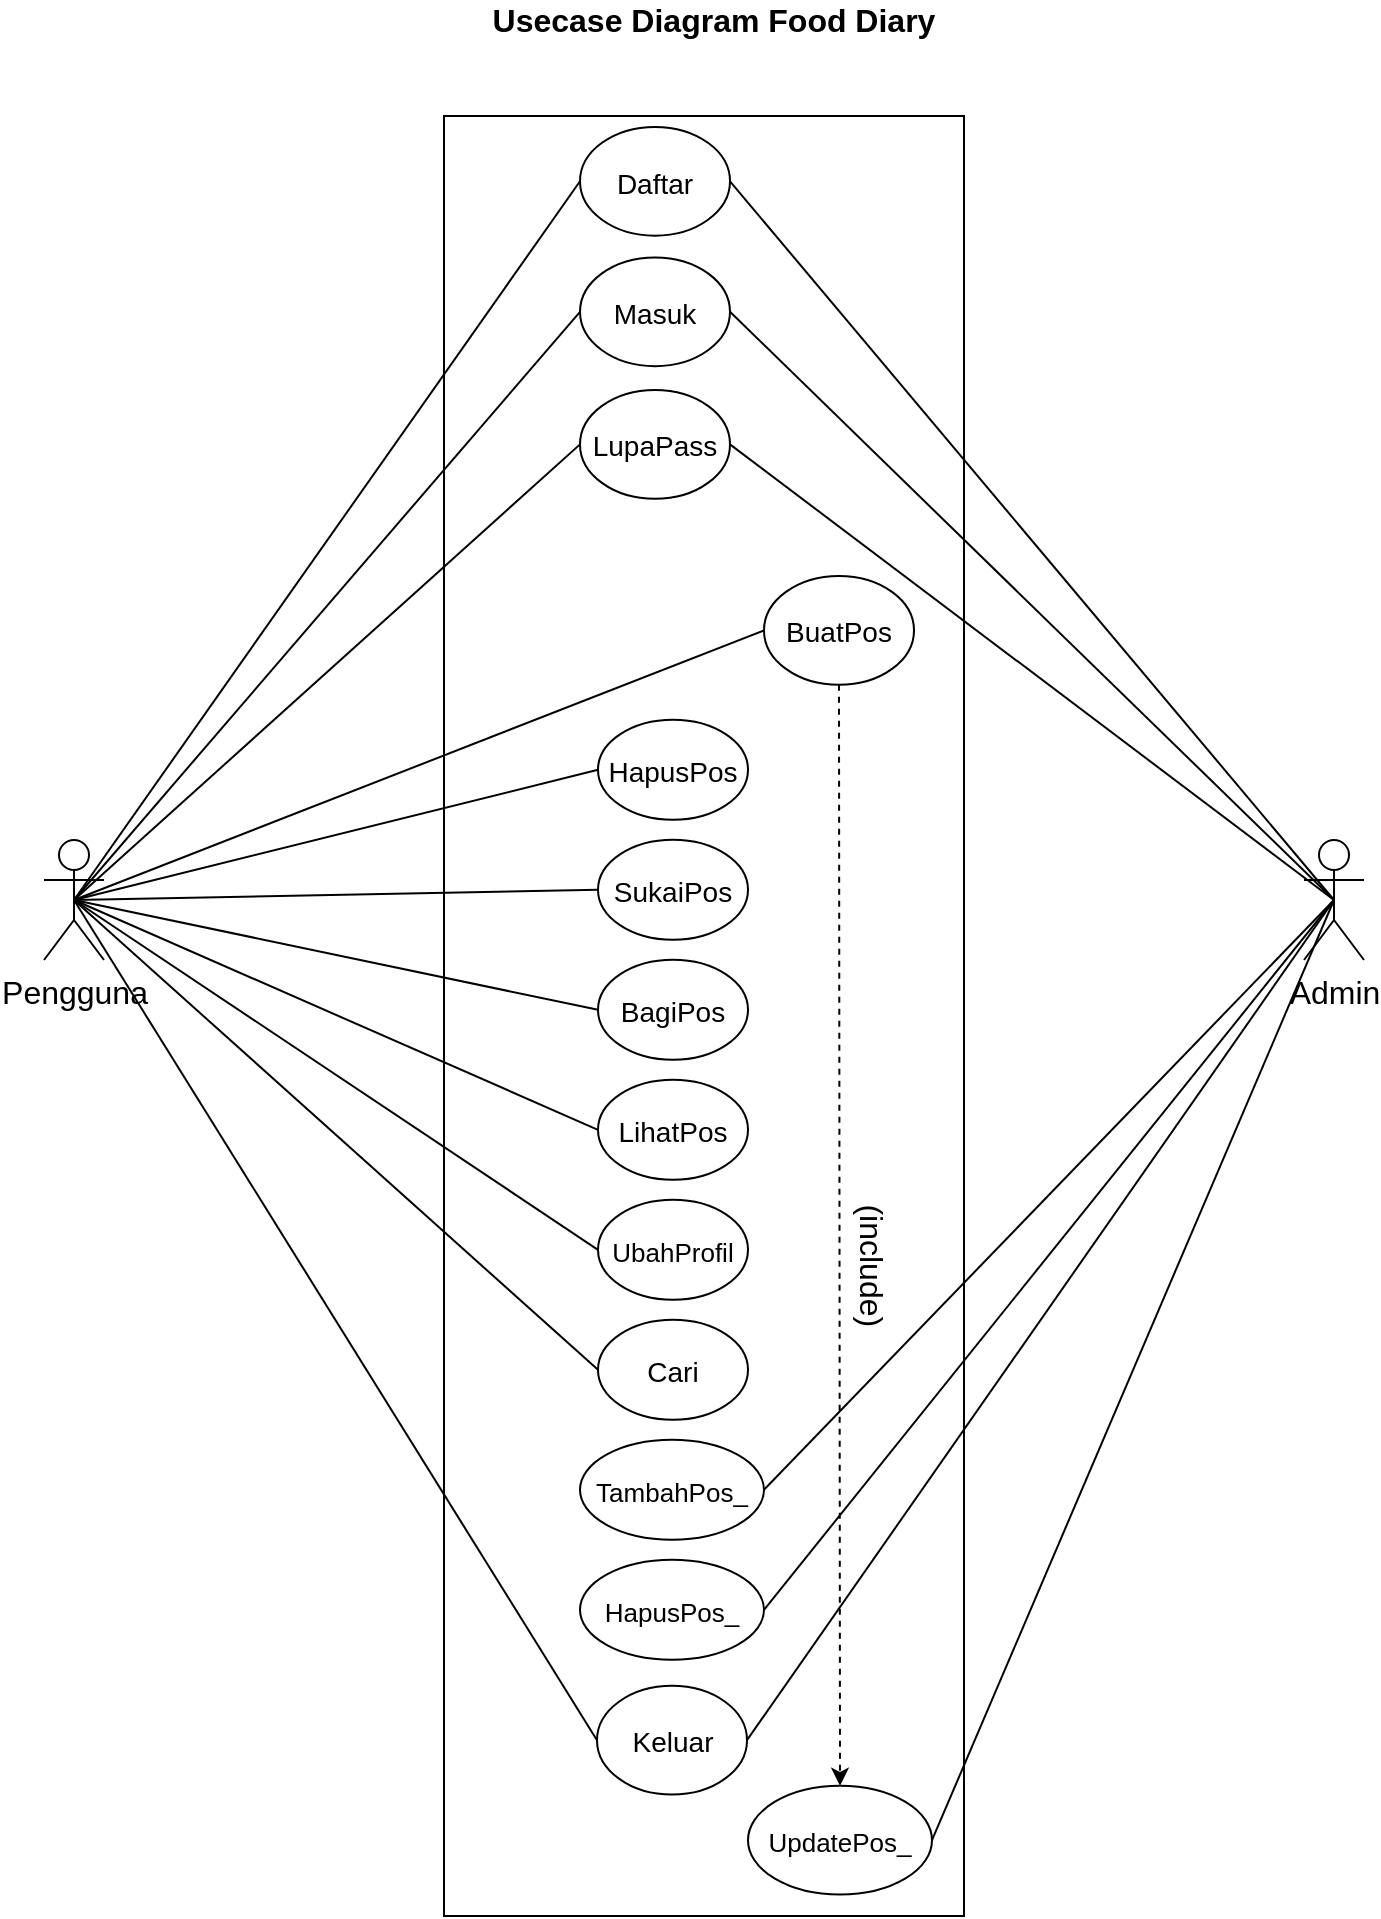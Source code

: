 <mxfile version="13.7.9" type="device" pages="3"><diagram id="OX_Ab652tZn_0sAQFdCh" name="Usecase Diagram"><mxGraphModel dx="1207" dy="710" grid="1" gridSize="10" guides="1" tooltips="1" connect="1" arrows="1" fold="1" page="1" pageScale="1" pageWidth="850" pageHeight="1100" math="0" shadow="0"><root><mxCell id="0"/><mxCell id="1" parent="0"/><mxCell id="lVG21Frlmm64qm3wLuKJ-1" value="Usecase Diagram Food Diary" style="text;html=1;strokeColor=none;fillColor=none;align=center;verticalAlign=middle;whiteSpace=wrap;rounded=0;fontStyle=1;fontSize=16;" parent="1" vertex="1"><mxGeometry x="305" y="75" width="250" height="20" as="geometry"/></mxCell><mxCell id="lVG21Frlmm64qm3wLuKJ-2" value="Pengguna" style="shape=umlActor;verticalLabelPosition=bottom;verticalAlign=top;html=1;outlineConnect=0;fontSize=16;" parent="1" vertex="1"><mxGeometry x="95" y="495" width="30" height="60" as="geometry"/></mxCell><mxCell id="lVG21Frlmm64qm3wLuKJ-3" value="Admin" style="shape=umlActor;verticalLabelPosition=bottom;verticalAlign=top;html=1;outlineConnect=0;fontSize=16;" parent="1" vertex="1"><mxGeometry x="725" y="495" width="30" height="60" as="geometry"/></mxCell><mxCell id="lVG21Frlmm64qm3wLuKJ-21" value="" style="group;fontStyle=0" parent="1" vertex="1" connectable="0"><mxGeometry x="295" y="133" width="260" height="900" as="geometry"/></mxCell><mxCell id="lVG21Frlmm64qm3wLuKJ-20" value="" style="rounded=0;whiteSpace=wrap;html=1;fontSize=16;" parent="lVG21Frlmm64qm3wLuKJ-21" vertex="1"><mxGeometry width="260" height="900" as="geometry"/></mxCell><mxCell id="lVG21Frlmm64qm3wLuKJ-4" value="&lt;font style=&quot;font-size: 14px&quot;&gt;Daftar&lt;/font&gt;" style="ellipse;whiteSpace=wrap;html=1;fontSize=16;" parent="lVG21Frlmm64qm3wLuKJ-21" vertex="1"><mxGeometry x="68" y="5.439" width="75" height="54.39" as="geometry"/></mxCell><mxCell id="lVG21Frlmm64qm3wLuKJ-5" value="&lt;font style=&quot;font-size: 14px&quot;&gt;Masuk&lt;/font&gt;" style="ellipse;whiteSpace=wrap;html=1;fontSize=16;" parent="lVG21Frlmm64qm3wLuKJ-21" vertex="1"><mxGeometry x="68" y="70.707" width="75" height="54.39" as="geometry"/></mxCell><mxCell id="_1OS1fuOyXGV4uls35kI-1" value="&lt;font style=&quot;font-size: 14px&quot;&gt;LupaPass&lt;/font&gt;" style="ellipse;whiteSpace=wrap;html=1;fontSize=16;" vertex="1" parent="lVG21Frlmm64qm3wLuKJ-21"><mxGeometry x="68" y="136.997" width="75" height="54.39" as="geometry"/></mxCell><mxCell id="lVG21Frlmm64qm3wLuKJ-22" value="" style="endArrow=none;html=1;fontSize=16;exitX=0.5;exitY=0.5;exitDx=0;exitDy=0;exitPerimeter=0;entryX=0;entryY=0.5;entryDx=0;entryDy=0;" parent="1" source="lVG21Frlmm64qm3wLuKJ-2" target="lVG21Frlmm64qm3wLuKJ-4" edge="1"><mxGeometry width="50" height="50" relative="1" as="geometry"><mxPoint x="365" y="415" as="sourcePoint"/><mxPoint x="415" y="365" as="targetPoint"/></mxGeometry></mxCell><mxCell id="lVG21Frlmm64qm3wLuKJ-24" value="" style="endArrow=none;html=1;fontSize=16;exitX=0.5;exitY=0.5;exitDx=0;exitDy=0;exitPerimeter=0;entryX=0;entryY=0.5;entryDx=0;entryDy=0;" parent="1" source="lVG21Frlmm64qm3wLuKJ-2" target="lVG21Frlmm64qm3wLuKJ-5" edge="1"><mxGeometry width="50" height="50" relative="1" as="geometry"><mxPoint x="120" y="535" as="sourcePoint"/><mxPoint x="373" y="173" as="targetPoint"/></mxGeometry></mxCell><mxCell id="lVG21Frlmm64qm3wLuKJ-25" value="" style="endArrow=none;html=1;fontSize=16;exitX=0.5;exitY=0.5;exitDx=0;exitDy=0;exitPerimeter=0;entryX=0;entryY=0.5;entryDx=0;entryDy=0;" parent="1" source="lVG21Frlmm64qm3wLuKJ-2" target="lVG21Frlmm64qm3wLuKJ-6" edge="1"><mxGeometry width="50" height="50" relative="1" as="geometry"><mxPoint x="130" y="545" as="sourcePoint"/><mxPoint x="383" y="183" as="targetPoint"/></mxGeometry></mxCell><mxCell id="lVG21Frlmm64qm3wLuKJ-26" value="" style="endArrow=none;html=1;fontSize=16;exitX=0.5;exitY=0.5;exitDx=0;exitDy=0;exitPerimeter=0;entryX=0;entryY=0.5;entryDx=0;entryDy=0;" parent="1" source="lVG21Frlmm64qm3wLuKJ-2" target="lVG21Frlmm64qm3wLuKJ-7" edge="1"><mxGeometry width="50" height="50" relative="1" as="geometry"><mxPoint x="120" y="535" as="sourcePoint"/><mxPoint x="456" y="293" as="targetPoint"/></mxGeometry></mxCell><mxCell id="lVG21Frlmm64qm3wLuKJ-27" value="" style="endArrow=none;html=1;fontSize=16;exitX=0.5;exitY=0.5;exitDx=0;exitDy=0;exitPerimeter=0;entryX=0;entryY=0.5;entryDx=0;entryDy=0;" parent="1" source="lVG21Frlmm64qm3wLuKJ-2" target="lVG21Frlmm64qm3wLuKJ-8" edge="1"><mxGeometry width="50" height="50" relative="1" as="geometry"><mxPoint x="120" y="535" as="sourcePoint"/><mxPoint x="373" y="380" as="targetPoint"/></mxGeometry></mxCell><mxCell id="lVG21Frlmm64qm3wLuKJ-28" value="" style="endArrow=none;html=1;fontSize=16;exitX=0.5;exitY=0.5;exitDx=0;exitDy=0;exitPerimeter=0;entryX=0;entryY=0.5;entryDx=0;entryDy=0;" parent="1" source="lVG21Frlmm64qm3wLuKJ-2" target="lVG21Frlmm64qm3wLuKJ-9" edge="1"><mxGeometry width="50" height="50" relative="1" as="geometry"><mxPoint x="130" y="545" as="sourcePoint"/><mxPoint x="383" y="390" as="targetPoint"/></mxGeometry></mxCell><mxCell id="lVG21Frlmm64qm3wLuKJ-29" value="" style="endArrow=none;html=1;fontSize=16;exitX=0.5;exitY=0.5;exitDx=0;exitDy=0;exitPerimeter=0;entryX=0;entryY=0.5;entryDx=0;entryDy=0;" parent="1" source="lVG21Frlmm64qm3wLuKJ-2" target="lVG21Frlmm64qm3wLuKJ-10" edge="1"><mxGeometry width="50" height="50" relative="1" as="geometry"><mxPoint x="140" y="555" as="sourcePoint"/><mxPoint x="393" y="400" as="targetPoint"/></mxGeometry></mxCell><mxCell id="lVG21Frlmm64qm3wLuKJ-30" value="" style="endArrow=none;html=1;fontSize=16;exitX=0.5;exitY=0.5;exitDx=0;exitDy=0;exitPerimeter=0;entryX=0;entryY=0.5;entryDx=0;entryDy=0;" parent="1" source="lVG21Frlmm64qm3wLuKJ-2" target="lVG21Frlmm64qm3wLuKJ-11" edge="1"><mxGeometry width="50" height="50" relative="1" as="geometry"><mxPoint x="150" y="565" as="sourcePoint"/><mxPoint x="403" y="410" as="targetPoint"/></mxGeometry></mxCell><mxCell id="lVG21Frlmm64qm3wLuKJ-31" value="" style="endArrow=none;html=1;fontSize=16;exitX=0.5;exitY=0.5;exitDx=0;exitDy=0;exitPerimeter=0;entryX=0;entryY=0.5;entryDx=0;entryDy=0;" parent="1" source="lVG21Frlmm64qm3wLuKJ-2" target="lVG21Frlmm64qm3wLuKJ-12" edge="1"><mxGeometry width="50" height="50" relative="1" as="geometry"><mxPoint x="160" y="575" as="sourcePoint"/><mxPoint x="413" y="420" as="targetPoint"/></mxGeometry></mxCell><mxCell id="lVG21Frlmm64qm3wLuKJ-32" value="" style="endArrow=none;html=1;fontSize=16;exitX=1;exitY=0.5;exitDx=0;exitDy=0;entryX=0.5;entryY=0.5;entryDx=0;entryDy=0;entryPerimeter=0;" parent="1" source="lVG21Frlmm64qm3wLuKJ-13" target="lVG21Frlmm64qm3wLuKJ-3" edge="1"><mxGeometry width="50" height="50" relative="1" as="geometry"><mxPoint x="170" y="585" as="sourcePoint"/><mxPoint x="423" y="430" as="targetPoint"/></mxGeometry></mxCell><mxCell id="lVG21Frlmm64qm3wLuKJ-33" value="" style="endArrow=none;html=1;fontSize=16;exitX=1;exitY=0.5;exitDx=0;exitDy=0;entryX=0.5;entryY=0.5;entryDx=0;entryDy=0;entryPerimeter=0;" parent="1" source="lVG21Frlmm64qm3wLuKJ-14" target="lVG21Frlmm64qm3wLuKJ-3" edge="1"><mxGeometry width="50" height="50" relative="1" as="geometry"><mxPoint x="456.0" y="740" as="sourcePoint"/><mxPoint x="750.0" y="535" as="targetPoint"/></mxGeometry></mxCell><mxCell id="lVG21Frlmm64qm3wLuKJ-34" value="" style="endArrow=none;html=1;fontSize=16;exitX=1;exitY=0.5;exitDx=0;exitDy=0;entryX=0.5;entryY=0.5;entryDx=0;entryDy=0;entryPerimeter=0;" parent="1" source="lVG21Frlmm64qm3wLuKJ-15" target="lVG21Frlmm64qm3wLuKJ-3" edge="1"><mxGeometry width="50" height="50" relative="1" as="geometry"><mxPoint x="466.0" y="750" as="sourcePoint"/><mxPoint x="760.0" y="545" as="targetPoint"/></mxGeometry></mxCell><mxCell id="lVG21Frlmm64qm3wLuKJ-35" value="" style="endArrow=none;html=1;fontSize=16;exitX=1;exitY=0.5;exitDx=0;exitDy=0;entryX=0.5;entryY=0.5;entryDx=0;entryDy=0;entryPerimeter=0;" parent="1" source="lVG21Frlmm64qm3wLuKJ-16" target="lVG21Frlmm64qm3wLuKJ-3" edge="1"><mxGeometry width="50" height="50" relative="1" as="geometry"><mxPoint x="476.0" y="760" as="sourcePoint"/><mxPoint x="770.0" y="555" as="targetPoint"/></mxGeometry></mxCell><mxCell id="lVG21Frlmm64qm3wLuKJ-36" value="" style="endArrow=none;html=1;fontSize=16;exitX=0.5;exitY=0.5;exitDx=0;exitDy=0;exitPerimeter=0;entryX=0;entryY=0.5;entryDx=0;entryDy=0;" parent="1" source="lVG21Frlmm64qm3wLuKJ-2" target="lVG21Frlmm64qm3wLuKJ-16" edge="1"><mxGeometry width="50" height="50" relative="1" as="geometry"><mxPoint x="120" y="535" as="sourcePoint"/><mxPoint x="373" y="680" as="targetPoint"/></mxGeometry></mxCell><mxCell id="lVG21Frlmm64qm3wLuKJ-37" value="" style="endArrow=none;html=1;fontSize=16;exitX=1;exitY=0.5;exitDx=0;exitDy=0;entryX=0.5;entryY=0.5;entryDx=0;entryDy=0;entryPerimeter=0;" parent="1" source="lVG21Frlmm64qm3wLuKJ-4" target="lVG21Frlmm64qm3wLuKJ-3" edge="1"><mxGeometry width="50" height="50" relative="1" as="geometry"><mxPoint x="130" y="545" as="sourcePoint"/><mxPoint x="383" y="690" as="targetPoint"/></mxGeometry></mxCell><mxCell id="lVG21Frlmm64qm3wLuKJ-38" value="" style="endArrow=none;html=1;fontSize=16;exitX=1;exitY=0.5;exitDx=0;exitDy=0;entryX=0.5;entryY=0.5;entryDx=0;entryDy=0;entryPerimeter=0;" parent="1" source="lVG21Frlmm64qm3wLuKJ-5" target="lVG21Frlmm64qm3wLuKJ-3" edge="1"><mxGeometry width="50" height="50" relative="1" as="geometry"><mxPoint x="140" y="555" as="sourcePoint"/><mxPoint x="393" y="700" as="targetPoint"/></mxGeometry></mxCell><mxCell id="lVG21Frlmm64qm3wLuKJ-6" value="&lt;font style=&quot;font-size: 14px&quot;&gt;BuatPos&lt;br&gt;&lt;/font&gt;" style="ellipse;whiteSpace=wrap;html=1;fontSize=16;" parent="1" vertex="1"><mxGeometry x="455" y="363.002" width="75" height="54.39" as="geometry"/></mxCell><mxCell id="lVG21Frlmm64qm3wLuKJ-16" value="&lt;font style=&quot;font-size: 14px&quot;&gt;Keluar&lt;/font&gt;" style="ellipse;whiteSpace=wrap;html=1;fontSize=16;" parent="1" vertex="1"><mxGeometry x="371.5" y="917.898" width="75" height="54.39" as="geometry"/></mxCell><mxCell id="lVG21Frlmm64qm3wLuKJ-14" value="&lt;font style=&quot;font-size: 13px&quot;&gt;HapusPos_&lt;/font&gt;" style="ellipse;whiteSpace=wrap;html=1;fontSize=16;" parent="1" vertex="1"><mxGeometry x="363" y="854.9" width="92" height="50" as="geometry"/></mxCell><mxCell id="lVG21Frlmm64qm3wLuKJ-13" value="&lt;font style=&quot;font-size: 13px&quot;&gt;TambahPos_&lt;/font&gt;" style="ellipse;whiteSpace=wrap;html=1;fontSize=16;" parent="1" vertex="1"><mxGeometry x="363" y="794.9" width="92" height="50" as="geometry"/></mxCell><mxCell id="lVG21Frlmm64qm3wLuKJ-12" value="&lt;font style=&quot;font-size: 14px&quot;&gt;Cari&lt;/font&gt;" style="ellipse;whiteSpace=wrap;html=1;fontSize=16;" parent="1" vertex="1"><mxGeometry x="372" y="734.9" width="75" height="50" as="geometry"/></mxCell><mxCell id="lVG21Frlmm64qm3wLuKJ-11" value="&lt;font style=&quot;font-size: 13px&quot;&gt;UbahProfil&lt;/font&gt;" style="ellipse;whiteSpace=wrap;html=1;fontSize=16;" parent="1" vertex="1"><mxGeometry x="372" y="674.9" width="75" height="50" as="geometry"/></mxCell><mxCell id="lVG21Frlmm64qm3wLuKJ-10" value="&lt;font style=&quot;font-size: 14px&quot;&gt;LihatPos&lt;/font&gt;" style="ellipse;whiteSpace=wrap;html=1;fontSize=16;" parent="1" vertex="1"><mxGeometry x="372" y="614.9" width="75" height="50" as="geometry"/></mxCell><mxCell id="lVG21Frlmm64qm3wLuKJ-9" value="&lt;font style=&quot;font-size: 14px&quot;&gt;BagiPos&lt;/font&gt;" style="ellipse;whiteSpace=wrap;html=1;fontSize=16;" parent="1" vertex="1"><mxGeometry x="372" y="554.9" width="75" height="50" as="geometry"/></mxCell><mxCell id="lVG21Frlmm64qm3wLuKJ-8" value="&lt;font style=&quot;font-size: 14px&quot;&gt;SukaiPos&lt;/font&gt;" style="ellipse;whiteSpace=wrap;html=1;fontSize=16;" parent="1" vertex="1"><mxGeometry x="372" y="494.9" width="75" height="50" as="geometry"/></mxCell><mxCell id="lVG21Frlmm64qm3wLuKJ-7" value="&lt;font style=&quot;font-size: 14px&quot;&gt;HapusPos&lt;/font&gt;" style="ellipse;whiteSpace=wrap;html=1;fontSize=16;" parent="1" vertex="1"><mxGeometry x="372" y="434.9" width="75" height="50" as="geometry"/></mxCell><mxCell id="lVG21Frlmm64qm3wLuKJ-43" value="" style="endArrow=classic;html=1;labelBackgroundColor=#FFFFFF;strokeColor=#000000;fontSize=16;dashed=1;entryX=0.5;entryY=0;entryDx=0;entryDy=0;exitX=0.5;exitY=1;exitDx=0;exitDy=0;" parent="1" source="lVG21Frlmm64qm3wLuKJ-6" target="lVG21Frlmm64qm3wLuKJ-15" edge="1"><mxGeometry width="50" height="50" relative="1" as="geometry"><mxPoint x="374" y="817.9" as="sourcePoint"/><mxPoint x="424" y="767.9" as="targetPoint"/></mxGeometry></mxCell><mxCell id="lVG21Frlmm64qm3wLuKJ-39" value="(include)" style="text;html=1;strokeColor=none;fillColor=none;align=center;verticalAlign=middle;whiteSpace=wrap;rounded=0;fontSize=16;rotation=90;" parent="1" vertex="1"><mxGeometry x="464" y="697.9" width="90" height="20" as="geometry"/></mxCell><mxCell id="lVG21Frlmm64qm3wLuKJ-15" value="&lt;font style=&quot;font-size: 13px&quot;&gt;UpdatePos_&lt;/font&gt;" style="ellipse;whiteSpace=wrap;html=1;fontSize=16;" parent="1" vertex="1"><mxGeometry x="447" y="967.896" width="92" height="54.39" as="geometry"/></mxCell><mxCell id="_1OS1fuOyXGV4uls35kI-2" value="" style="endArrow=none;html=1;fontSize=16;entryX=0;entryY=0.5;entryDx=0;entryDy=0;exitX=0.5;exitY=0.5;exitDx=0;exitDy=0;exitPerimeter=0;" edge="1" parent="1" source="lVG21Frlmm64qm3wLuKJ-2" target="_1OS1fuOyXGV4uls35kI-1"><mxGeometry width="50" height="50" relative="1" as="geometry"><mxPoint x="230" y="470" as="sourcePoint"/><mxPoint x="373.0" y="240.902" as="targetPoint"/></mxGeometry></mxCell><mxCell id="_1OS1fuOyXGV4uls35kI-3" value="" style="endArrow=none;html=1;fontSize=16;entryX=1;entryY=0.5;entryDx=0;entryDy=0;exitX=0.5;exitY=0.5;exitDx=0;exitDy=0;exitPerimeter=0;" edge="1" parent="1" source="lVG21Frlmm64qm3wLuKJ-3" target="_1OS1fuOyXGV4uls35kI-1"><mxGeometry width="50" height="50" relative="1" as="geometry"><mxPoint x="120" y="535" as="sourcePoint"/><mxPoint x="373.0" y="307.192" as="targetPoint"/></mxGeometry></mxCell></root></mxGraphModel></diagram><diagram id="Swt--JbX_JIW1isSuft8" name="Activity Diagram"><mxGraphModel dx="2414" dy="1420" grid="1" gridSize="10" guides="1" tooltips="1" connect="1" arrows="1" fold="1" page="1" pageScale="1" pageWidth="850" pageHeight="1100" math="0" shadow="0"><root><mxCell id="tA1Zhob3pB8uYSR_Thnr-0"/><mxCell id="tA1Zhob3pB8uYSR_Thnr-1" parent="tA1Zhob3pB8uYSR_Thnr-0"/><mxCell id="JAGUh9tUcR7ox5btbPYH-45" value="" style="group" vertex="1" connectable="0" parent="tA1Zhob3pB8uYSR_Thnr-1"><mxGeometry x="10" y="10" width="420" height="330" as="geometry"/></mxCell><mxCell id="tA1Zhob3pB8uYSR_Thnr-2" value="Daftar" style="swimlane;html=1;childLayout=stackLayout;resizeParent=1;resizeParentMax=0;startSize=20;fontSize=16;" parent="JAGUh9tUcR7ox5btbPYH-45" vertex="1"><mxGeometry width="420.002" height="310" as="geometry"/></mxCell><mxCell id="tA1Zhob3pB8uYSR_Thnr-4" value="User" style="swimlane;html=1;startSize=20;" parent="tA1Zhob3pB8uYSR_Thnr-2" vertex="1"><mxGeometry y="20" width="204.432" height="290" as="geometry"/></mxCell><mxCell id="JAGUh9tUcR7ox5btbPYH-6" value="&lt;font style=&quot;font-size: 11px&quot;&gt;Memasukkan biodata yang diminta oleh sistem&lt;/font&gt;" style="ellipse;whiteSpace=wrap;html=1;align=center;strokeColor=#000000;fillColor=#FFFFFF;" vertex="1" parent="tA1Zhob3pB8uYSR_Thnr-4"><mxGeometry x="27.988" y="75" width="148.456" height="61" as="geometry"/></mxCell><mxCell id="JAGUh9tUcR7ox5btbPYH-3" value="" style="edgeStyle=orthogonalEdgeStyle;html=1;verticalAlign=bottom;endArrow=open;endSize=8;entryX=0.5;entryY=0;entryDx=0;entryDy=0;" edge="1" source="JAGUh9tUcR7ox5btbPYH-2" parent="tA1Zhob3pB8uYSR_Thnr-4" target="JAGUh9tUcR7ox5btbPYH-6"><mxGeometry relative="1" as="geometry"><mxPoint x="102.216" y="75" as="targetPoint"/></mxGeometry></mxCell><mxCell id="JAGUh9tUcR7ox5btbPYH-2" value="" style="ellipse;html=1;shape=startState;fillColor=#000000;" vertex="1" parent="tA1Zhob3pB8uYSR_Thnr-4"><mxGeometry x="87.614" y="25" width="29.205" height="30" as="geometry"/></mxCell><mxCell id="tA1Zhob3pB8uYSR_Thnr-5" value="Sistem" style="swimlane;html=1;startSize=20;" parent="tA1Zhob3pB8uYSR_Thnr-2" vertex="1"><mxGeometry x="204.432" y="20" width="215.57" height="290" as="geometry"/></mxCell><mxCell id="JAGUh9tUcR7ox5btbPYH-13" style="edgeStyle=orthogonalEdgeStyle;rounded=0;orthogonalLoop=1;jettySize=auto;html=1;entryX=0.5;entryY=0;entryDx=0;entryDy=0;strokeColor=#000000;" edge="1" parent="tA1Zhob3pB8uYSR_Thnr-5" source="JAGUh9tUcR7ox5btbPYH-9" target="JAGUh9tUcR7ox5btbPYH-12"><mxGeometry relative="1" as="geometry"/></mxCell><mxCell id="JAGUh9tUcR7ox5btbPYH-11" style="edgeStyle=orthogonalEdgeStyle;rounded=0;orthogonalLoop=1;jettySize=auto;html=1;strokeColor=#000000;" edge="1" parent="tA1Zhob3pB8uYSR_Thnr-5" source="JAGUh9tUcR7ox5btbPYH-8" target="JAGUh9tUcR7ox5btbPYH-9"><mxGeometry relative="1" as="geometry"/></mxCell><mxCell id="JAGUh9tUcR7ox5btbPYH-8" value="&lt;span style=&quot;font-size: 11px&quot;&gt;Menyimpan biodata user&lt;/span&gt;" style="ellipse;whiteSpace=wrap;html=1;align=center;strokeColor=#000000;fillColor=#FFFFFF;" vertex="1" parent="tA1Zhob3pB8uYSR_Thnr-5"><mxGeometry x="42.347" y="75" width="148.456" height="61" as="geometry"/></mxCell><mxCell id="JAGUh9tUcR7ox5btbPYH-9" value="&lt;span style=&quot;font-size: 11px&quot;&gt;Menampilkan halaman beranda Food Diary&lt;/span&gt;" style="ellipse;whiteSpace=wrap;html=1;align=center;strokeColor=#000000;fillColor=#FFFFFF;" vertex="1" parent="tA1Zhob3pB8uYSR_Thnr-5"><mxGeometry x="42.347" y="160" width="148.456" height="61" as="geometry"/></mxCell><mxCell id="JAGUh9tUcR7ox5btbPYH-12" value="" style="ellipse;html=1;shape=endState;fillColor=#000000;" vertex="1" parent="tA1Zhob3pB8uYSR_Thnr-5"><mxGeometry x="101.972" y="250" width="29.205" height="30" as="geometry"/></mxCell><mxCell id="JAGUh9tUcR7ox5btbPYH-10" style="edgeStyle=orthogonalEdgeStyle;rounded=0;orthogonalLoop=1;jettySize=auto;html=1;entryX=0;entryY=0.5;entryDx=0;entryDy=0;strokeColor=#000000;" edge="1" parent="tA1Zhob3pB8uYSR_Thnr-2" source="JAGUh9tUcR7ox5btbPYH-6" target="JAGUh9tUcR7ox5btbPYH-8"><mxGeometry relative="1" as="geometry"/></mxCell><mxCell id="2gcW4Qq5nqEDNTlSHv-l-27" value="" style="group" vertex="1" connectable="0" parent="tA1Zhob3pB8uYSR_Thnr-1"><mxGeometry x="441.44" y="10" width="431.44" height="350" as="geometry"/></mxCell><mxCell id="JAGUh9tUcR7ox5btbPYH-48" value="BuatPost" style="swimlane;html=1;childLayout=stackLayout;resizeParent=1;resizeParentMax=0;startSize=20;fontSize=16;" vertex="1" parent="2gcW4Qq5nqEDNTlSHv-l-27"><mxGeometry width="400" height="350" as="geometry"/></mxCell><mxCell id="JAGUh9tUcR7ox5btbPYH-49" value="User" style="swimlane;html=1;startSize=20;" vertex="1" parent="JAGUh9tUcR7ox5btbPYH-48"><mxGeometry y="20" width="210" height="330" as="geometry"/></mxCell><mxCell id="JAGUh9tUcR7ox5btbPYH-50" value="&lt;span style=&quot;font-size: 11px&quot;&gt;Pilih menu &quot;Buat&quot; di beranda&lt;/span&gt;" style="ellipse;whiteSpace=wrap;html=1;align=center;strokeColor=#000000;fillColor=#FFFFFF;" vertex="1" parent="JAGUh9tUcR7ox5btbPYH-49"><mxGeometry x="28.75" y="75" width="152.5" height="61" as="geometry"/></mxCell><mxCell id="JAGUh9tUcR7ox5btbPYH-51" value="" style="edgeStyle=orthogonalEdgeStyle;html=1;verticalAlign=bottom;endArrow=open;endSize=8;entryX=0.5;entryY=0;entryDx=0;entryDy=0;" edge="1" parent="JAGUh9tUcR7ox5btbPYH-49" source="JAGUh9tUcR7ox5btbPYH-52" target="JAGUh9tUcR7ox5btbPYH-50"><mxGeometry relative="1" as="geometry"><mxPoint x="105" y="75" as="targetPoint"/></mxGeometry></mxCell><mxCell id="JAGUh9tUcR7ox5btbPYH-52" value="" style="ellipse;html=1;shape=startState;fillColor=#000000;" vertex="1" parent="JAGUh9tUcR7ox5btbPYH-49"><mxGeometry x="90" y="25" width="30" height="30" as="geometry"/></mxCell><mxCell id="JAGUh9tUcR7ox5btbPYH-54" value="&lt;span style=&quot;font-size: 11px&quot;&gt;Mengisi dan Submit post baru&lt;/span&gt;" style="ellipse;whiteSpace=wrap;html=1;align=center;strokeColor=#000000;fillColor=#FFFFFF;" vertex="1" parent="JAGUh9tUcR7ox5btbPYH-49"><mxGeometry x="28.75" y="180" width="152.5" height="61" as="geometry"/></mxCell><mxCell id="2gcW4Qq5nqEDNTlSHv-l-22" style="edgeStyle=orthogonalEdgeStyle;rounded=0;orthogonalLoop=1;jettySize=auto;html=1;entryX=0;entryY=0.5;entryDx=0;entryDy=0;endArrow=classic;endFill=1;strokeColor=#000000;" edge="1" parent="JAGUh9tUcR7ox5btbPYH-48" source="JAGUh9tUcR7ox5btbPYH-50" target="JAGUh9tUcR7ox5btbPYH-60"><mxGeometry relative="1" as="geometry"/></mxCell><mxCell id="2gcW4Qq5nqEDNTlSHv-l-23" style="edgeStyle=orthogonalEdgeStyle;rounded=0;orthogonalLoop=1;jettySize=auto;html=1;entryX=0.5;entryY=0;entryDx=0;entryDy=0;endArrow=classic;endFill=1;strokeColor=#000000;" edge="1" parent="JAGUh9tUcR7ox5btbPYH-48" source="JAGUh9tUcR7ox5btbPYH-60" target="JAGUh9tUcR7ox5btbPYH-54"><mxGeometry relative="1" as="geometry"><Array as="points"><mxPoint x="321" y="170"/><mxPoint x="105" y="170"/></Array></mxGeometry></mxCell><mxCell id="2gcW4Qq5nqEDNTlSHv-l-25" style="edgeStyle=orthogonalEdgeStyle;rounded=0;orthogonalLoop=1;jettySize=auto;html=1;entryX=0;entryY=0.5;entryDx=0;entryDy=0;endArrow=classic;endFill=1;strokeColor=#000000;" edge="1" parent="JAGUh9tUcR7ox5btbPYH-48" source="JAGUh9tUcR7ox5btbPYH-54" target="2gcW4Qq5nqEDNTlSHv-l-24"><mxGeometry relative="1" as="geometry"/></mxCell><mxCell id="JAGUh9tUcR7ox5btbPYH-57" value="Sistem" style="swimlane;html=1;startSize=20;" vertex="1" parent="JAGUh9tUcR7ox5btbPYH-48"><mxGeometry x="210" y="20" width="190" height="330" as="geometry"/></mxCell><mxCell id="2gcW4Qq5nqEDNTlSHv-l-26" style="edgeStyle=orthogonalEdgeStyle;rounded=0;orthogonalLoop=1;jettySize=auto;html=1;entryX=0.5;entryY=0;entryDx=0;entryDy=0;endArrow=classic;endFill=1;strokeColor=#000000;" edge="1" parent="JAGUh9tUcR7ox5btbPYH-57" source="2gcW4Qq5nqEDNTlSHv-l-24" target="JAGUh9tUcR7ox5btbPYH-64"><mxGeometry relative="1" as="geometry"/></mxCell><mxCell id="2gcW4Qq5nqEDNTlSHv-l-24" value="&lt;span style=&quot;font-size: 11px&quot;&gt;Menyimpan post dan menampilkan post di profil&lt;/span&gt;" style="ellipse;whiteSpace=wrap;html=1;align=center;strokeColor=#000000;fillColor=#FFFFFF;" vertex="1" parent="JAGUh9tUcR7ox5btbPYH-57"><mxGeometry x="34.47" y="180" width="152.5" height="61" as="geometry"/></mxCell><mxCell id="JAGUh9tUcR7ox5btbPYH-60" value="&lt;span style=&quot;font-size: 11px&quot;&gt;Menampilkan halaman untuk pengguna mengisi post&lt;/span&gt;" style="ellipse;whiteSpace=wrap;html=1;align=center;strokeColor=#000000;fillColor=#FFFFFF;" vertex="1" parent="JAGUh9tUcR7ox5btbPYH-57"><mxGeometry x="34.47" y="75" width="152.5" height="61" as="geometry"/></mxCell><mxCell id="JAGUh9tUcR7ox5btbPYH-64" value="" style="ellipse;html=1;shape=endState;fillColor=#000000;" vertex="1" parent="JAGUh9tUcR7ox5btbPYH-57"><mxGeometry x="95.72" y="290" width="30" height="30" as="geometry"/></mxCell><mxCell id="2gcW4Qq5nqEDNTlSHv-l-46" value="" style="group" vertex="1" connectable="0" parent="tA1Zhob3pB8uYSR_Thnr-1"><mxGeometry x="440.72" y="370" width="421.44" height="310" as="geometry"/></mxCell><mxCell id="2gcW4Qq5nqEDNTlSHv-l-29" value="HapusPost" style="swimlane;html=1;childLayout=stackLayout;resizeParent=1;resizeParentMax=0;startSize=20;fontSize=16;" vertex="1" parent="2gcW4Qq5nqEDNTlSHv-l-46"><mxGeometry width="400" height="310" as="geometry"/></mxCell><mxCell id="2gcW4Qq5nqEDNTlSHv-l-30" value="User" style="swimlane;html=1;startSize=20;" vertex="1" parent="2gcW4Qq5nqEDNTlSHv-l-29"><mxGeometry y="20" width="210" height="290" as="geometry"/></mxCell><mxCell id="2gcW4Qq5nqEDNTlSHv-l-34" value="&lt;span style=&quot;font-size: 11px&quot;&gt;Pilih titik tiga kemudian pilih hapus&lt;/span&gt;" style="ellipse;whiteSpace=wrap;html=1;align=center;strokeColor=#000000;fillColor=#FFFFFF;" vertex="1" parent="2gcW4Qq5nqEDNTlSHv-l-30"><mxGeometry x="28.75" y="160" width="152.5" height="61" as="geometry"/></mxCell><mxCell id="2gcW4Qq5nqEDNTlSHv-l-31" value="&lt;span style=&quot;font-size: 11px&quot;&gt;Pilih postingan yang ingin dihapus&lt;/span&gt;" style="ellipse;whiteSpace=wrap;html=1;align=center;strokeColor=#000000;fillColor=#FFFFFF;" vertex="1" parent="2gcW4Qq5nqEDNTlSHv-l-30"><mxGeometry x="28.75" y="75" width="152.5" height="61" as="geometry"/></mxCell><mxCell id="2gcW4Qq5nqEDNTlSHv-l-32" value="" style="edgeStyle=orthogonalEdgeStyle;html=1;verticalAlign=bottom;endArrow=open;endSize=8;entryX=0.5;entryY=0;entryDx=0;entryDy=0;" edge="1" parent="2gcW4Qq5nqEDNTlSHv-l-30" source="2gcW4Qq5nqEDNTlSHv-l-33" target="2gcW4Qq5nqEDNTlSHv-l-31"><mxGeometry relative="1" as="geometry"><mxPoint x="105" y="75" as="targetPoint"/></mxGeometry></mxCell><mxCell id="2gcW4Qq5nqEDNTlSHv-l-33" value="" style="ellipse;html=1;shape=startState;fillColor=#000000;" vertex="1" parent="2gcW4Qq5nqEDNTlSHv-l-30"><mxGeometry x="90" y="25" width="30" height="30" as="geometry"/></mxCell><mxCell id="2gcW4Qq5nqEDNTlSHv-l-44" style="edgeStyle=orthogonalEdgeStyle;rounded=0;orthogonalLoop=1;jettySize=auto;html=1;endArrow=classic;endFill=1;strokeColor=#000000;exitX=0.5;exitY=1;exitDx=0;exitDy=0;entryX=0.5;entryY=0;entryDx=0;entryDy=0;" edge="1" parent="2gcW4Qq5nqEDNTlSHv-l-30" source="2gcW4Qq5nqEDNTlSHv-l-31" target="2gcW4Qq5nqEDNTlSHv-l-34"><mxGeometry relative="1" as="geometry"><mxPoint x="325.72" y="231" as="sourcePoint"/><mxPoint x="325.72" y="260" as="targetPoint"/></mxGeometry></mxCell><mxCell id="2gcW4Qq5nqEDNTlSHv-l-38" value="Sistem" style="swimlane;html=1;startSize=20;" vertex="1" parent="2gcW4Qq5nqEDNTlSHv-l-29"><mxGeometry x="210" y="20" width="190" height="290" as="geometry"/></mxCell><mxCell id="2gcW4Qq5nqEDNTlSHv-l-43" style="edgeStyle=orthogonalEdgeStyle;rounded=0;orthogonalLoop=1;jettySize=auto;html=1;endArrow=classic;endFill=1;strokeColor=#000000;" edge="1" parent="2gcW4Qq5nqEDNTlSHv-l-38" source="2gcW4Qq5nqEDNTlSHv-l-41" target="2gcW4Qq5nqEDNTlSHv-l-42"><mxGeometry relative="1" as="geometry"/></mxCell><mxCell id="2gcW4Qq5nqEDNTlSHv-l-42" value="" style="ellipse;html=1;shape=endState;fillColor=#000000;" vertex="1" parent="2gcW4Qq5nqEDNTlSHv-l-38"><mxGeometry x="90.72" y="250" width="30" height="30" as="geometry"/></mxCell><mxCell id="2gcW4Qq5nqEDNTlSHv-l-41" value="&lt;span style=&quot;font-size: 11px&quot;&gt;Menghapus postingan pengguna&lt;/span&gt;" style="ellipse;whiteSpace=wrap;html=1;align=center;strokeColor=#000000;fillColor=#FFFFFF;" vertex="1" parent="2gcW4Qq5nqEDNTlSHv-l-38"><mxGeometry x="29.47" y="160" width="152.5" height="61" as="geometry"/></mxCell><mxCell id="2gcW4Qq5nqEDNTlSHv-l-45" style="edgeStyle=orthogonalEdgeStyle;rounded=0;orthogonalLoop=1;jettySize=auto;html=1;endArrow=classic;endFill=1;strokeColor=#000000;entryX=0;entryY=0.5;entryDx=0;entryDy=0;exitX=1;exitY=0.5;exitDx=0;exitDy=0;" edge="1" parent="2gcW4Qq5nqEDNTlSHv-l-29" source="2gcW4Qq5nqEDNTlSHv-l-34" target="2gcW4Qq5nqEDNTlSHv-l-41"><mxGeometry relative="1" as="geometry"><mxPoint x="335.72" y="261" as="sourcePoint"/><mxPoint x="335.72" y="290" as="targetPoint"/></mxGeometry></mxCell><mxCell id="2gcW4Qq5nqEDNTlSHv-l-60" value="" style="group" vertex="1" connectable="0" parent="tA1Zhob3pB8uYSR_Thnr-1"><mxGeometry x="440.72" y="695" width="399.28" height="310" as="geometry"/></mxCell><mxCell id="2gcW4Qq5nqEDNTlSHv-l-48" value="SukaiPost" style="swimlane;html=1;childLayout=stackLayout;resizeParent=1;resizeParentMax=0;startSize=20;fontSize=16;" vertex="1" parent="2gcW4Qq5nqEDNTlSHv-l-60"><mxGeometry width="399.28" height="310" as="geometry"/></mxCell><mxCell id="2gcW4Qq5nqEDNTlSHv-l-49" value="User" style="swimlane;html=1;startSize=20;" vertex="1" parent="2gcW4Qq5nqEDNTlSHv-l-48"><mxGeometry y="20" width="198.958" height="290" as="geometry"/></mxCell><mxCell id="2gcW4Qq5nqEDNTlSHv-l-50" value="&lt;span style=&quot;font-size: 11px&quot;&gt;Klik tulisan &quot;Sukai&quot;&lt;/span&gt;" style="ellipse;whiteSpace=wrap;html=1;align=center;strokeColor=#000000;fillColor=#FFFFFF;" vertex="1" parent="2gcW4Qq5nqEDNTlSHv-l-49"><mxGeometry x="27.238" y="160" width="144.481" height="61" as="geometry"/></mxCell><mxCell id="2gcW4Qq5nqEDNTlSHv-l-51" value="&lt;span style=&quot;font-size: 11px&quot;&gt;Pilih postingan yang ingin disukai&lt;/span&gt;" style="ellipse;whiteSpace=wrap;html=1;align=center;strokeColor=#000000;fillColor=#FFFFFF;" vertex="1" parent="2gcW4Qq5nqEDNTlSHv-l-49"><mxGeometry x="27.238" y="75" width="144.481" height="61" as="geometry"/></mxCell><mxCell id="2gcW4Qq5nqEDNTlSHv-l-52" value="" style="edgeStyle=orthogonalEdgeStyle;html=1;verticalAlign=bottom;endArrow=open;endSize=8;entryX=0.5;entryY=0;entryDx=0;entryDy=0;" edge="1" parent="2gcW4Qq5nqEDNTlSHv-l-49" source="2gcW4Qq5nqEDNTlSHv-l-53" target="2gcW4Qq5nqEDNTlSHv-l-51"><mxGeometry relative="1" as="geometry"><mxPoint x="99.479" y="75" as="targetPoint"/></mxGeometry></mxCell><mxCell id="2gcW4Qq5nqEDNTlSHv-l-53" value="" style="ellipse;html=1;shape=startState;fillColor=#000000;" vertex="1" parent="2gcW4Qq5nqEDNTlSHv-l-49"><mxGeometry x="85.268" y="25" width="28.423" height="30" as="geometry"/></mxCell><mxCell id="2gcW4Qq5nqEDNTlSHv-l-54" style="edgeStyle=orthogonalEdgeStyle;rounded=0;orthogonalLoop=1;jettySize=auto;html=1;endArrow=classic;endFill=1;strokeColor=#000000;exitX=0.5;exitY=1;exitDx=0;exitDy=0;entryX=0.5;entryY=0;entryDx=0;entryDy=0;" edge="1" parent="2gcW4Qq5nqEDNTlSHv-l-49" source="2gcW4Qq5nqEDNTlSHv-l-51" target="2gcW4Qq5nqEDNTlSHv-l-50"><mxGeometry relative="1" as="geometry"><mxPoint x="308.593" y="231" as="sourcePoint"/><mxPoint x="308.593" y="260" as="targetPoint"/></mxGeometry></mxCell><mxCell id="2gcW4Qq5nqEDNTlSHv-l-55" value="Sistem" style="swimlane;html=1;startSize=20;" vertex="1" parent="2gcW4Qq5nqEDNTlSHv-l-48"><mxGeometry x="198.958" y="20" width="200.322" height="290" as="geometry"/></mxCell><mxCell id="2gcW4Qq5nqEDNTlSHv-l-56" style="edgeStyle=orthogonalEdgeStyle;rounded=0;orthogonalLoop=1;jettySize=auto;html=1;endArrow=classic;endFill=1;strokeColor=#000000;" edge="1" parent="2gcW4Qq5nqEDNTlSHv-l-55" source="2gcW4Qq5nqEDNTlSHv-l-58" target="2gcW4Qq5nqEDNTlSHv-l-57"><mxGeometry relative="1" as="geometry"/></mxCell><mxCell id="2gcW4Qq5nqEDNTlSHv-l-57" value="" style="ellipse;html=1;shape=endState;fillColor=#000000;" vertex="1" parent="2gcW4Qq5nqEDNTlSHv-l-55"><mxGeometry x="85.95" y="250" width="28.423" height="30" as="geometry"/></mxCell><mxCell id="2gcW4Qq5nqEDNTlSHv-l-58" value="&lt;span style=&quot;font-size: 11px&quot;&gt;Menyimpan dan menampilkan jumlah suka pada postingan tersebut&lt;/span&gt;" style="ellipse;whiteSpace=wrap;html=1;align=center;strokeColor=#000000;fillColor=#FFFFFF;" vertex="1" parent="2gcW4Qq5nqEDNTlSHv-l-55"><mxGeometry x="16.078" y="155" width="168.167" height="71" as="geometry"/></mxCell><mxCell id="2gcW4Qq5nqEDNTlSHv-l-59" style="edgeStyle=orthogonalEdgeStyle;rounded=0;orthogonalLoop=1;jettySize=auto;html=1;endArrow=classic;endFill=1;strokeColor=#000000;entryX=0;entryY=0.5;entryDx=0;entryDy=0;exitX=1;exitY=0.5;exitDx=0;exitDy=0;" edge="1" parent="2gcW4Qq5nqEDNTlSHv-l-48" source="2gcW4Qq5nqEDNTlSHv-l-50" target="2gcW4Qq5nqEDNTlSHv-l-58"><mxGeometry relative="1" as="geometry"><mxPoint x="318.067" y="261" as="sourcePoint"/><mxPoint x="318.067" y="290" as="targetPoint"/></mxGeometry></mxCell><mxCell id="2gcW4Qq5nqEDNTlSHv-l-79" value="" style="group" vertex="1" connectable="0" parent="tA1Zhob3pB8uYSR_Thnr-1"><mxGeometry x="862.16" y="10" width="397.84" height="340" as="geometry"/></mxCell><mxCell id="2gcW4Qq5nqEDNTlSHv-l-62" value="LihatPost" style="swimlane;html=1;childLayout=stackLayout;resizeParent=1;resizeParentMax=0;startSize=20;fontSize=16;" vertex="1" parent="2gcW4Qq5nqEDNTlSHv-l-79"><mxGeometry width="397.84" height="340" as="geometry"/></mxCell><mxCell id="2gcW4Qq5nqEDNTlSHv-l-63" value="User" style="swimlane;html=1;startSize=20;" vertex="1" parent="2gcW4Qq5nqEDNTlSHv-l-62"><mxGeometry y="20" width="198.92" height="320" as="geometry"/></mxCell><mxCell id="2gcW4Qq5nqEDNTlSHv-l-64" value="&lt;span style=&quot;font-size: 11px&quot;&gt;Pilih menu profil&lt;/span&gt;" style="ellipse;whiteSpace=wrap;html=1;align=center;strokeColor=#000000;fillColor=#FFFFFF;" vertex="1" parent="2gcW4Qq5nqEDNTlSHv-l-63"><mxGeometry x="27.233" y="75" width="144.454" height="61" as="geometry"/></mxCell><mxCell id="2gcW4Qq5nqEDNTlSHv-l-65" value="" style="edgeStyle=orthogonalEdgeStyle;html=1;verticalAlign=bottom;endArrow=open;endSize=8;entryX=0.5;entryY=0;entryDx=0;entryDy=0;" edge="1" parent="2gcW4Qq5nqEDNTlSHv-l-63" source="2gcW4Qq5nqEDNTlSHv-l-66" target="2gcW4Qq5nqEDNTlSHv-l-64"><mxGeometry relative="1" as="geometry"><mxPoint x="99.46" y="75" as="targetPoint"/></mxGeometry></mxCell><mxCell id="2gcW4Qq5nqEDNTlSHv-l-66" value="" style="ellipse;html=1;shape=startState;fillColor=#000000;" vertex="1" parent="2gcW4Qq5nqEDNTlSHv-l-63"><mxGeometry x="85.251" y="25" width="28.417" height="30" as="geometry"/></mxCell><mxCell id="2gcW4Qq5nqEDNTlSHv-l-71" value="Sistem" style="swimlane;html=1;startSize=20;" vertex="1" parent="2gcW4Qq5nqEDNTlSHv-l-62"><mxGeometry x="198.92" y="20" width="198.92" height="320" as="geometry"/></mxCell><mxCell id="2gcW4Qq5nqEDNTlSHv-l-75" value="" style="ellipse;html=1;shape=endState;fillColor=#000000;" vertex="1" parent="2gcW4Qq5nqEDNTlSHv-l-71"><mxGeometry x="85.251" y="280" width="28.417" height="30" as="geometry"/></mxCell><mxCell id="2gcW4Qq5nqEDNTlSHv-l-78" style="edgeStyle=orthogonalEdgeStyle;rounded=0;orthogonalLoop=1;jettySize=auto;html=1;endArrow=classic;endFill=1;strokeColor=#000000;" edge="1" parent="2gcW4Qq5nqEDNTlSHv-l-71" source="2gcW4Qq5nqEDNTlSHv-l-73" target="2gcW4Qq5nqEDNTlSHv-l-75"><mxGeometry relative="1" as="geometry"/></mxCell><mxCell id="2gcW4Qq5nqEDNTlSHv-l-73" value="&lt;span style=&quot;font-size: 11px&quot;&gt;Menampilkan postingan pengguna&lt;/span&gt;" style="ellipse;whiteSpace=wrap;html=1;align=center;strokeColor=#000000;fillColor=#FFFFFF;" vertex="1" parent="2gcW4Qq5nqEDNTlSHv-l-71"><mxGeometry x="27.233" y="180" width="144.454" height="61" as="geometry"/></mxCell><mxCell id="2gcW4Qq5nqEDNTlSHv-l-77" style="edgeStyle=orthogonalEdgeStyle;rounded=0;orthogonalLoop=1;jettySize=auto;html=1;endArrow=classic;endFill=1;strokeColor=#000000;" edge="1" parent="2gcW4Qq5nqEDNTlSHv-l-71" source="2gcW4Qq5nqEDNTlSHv-l-74" target="2gcW4Qq5nqEDNTlSHv-l-73"><mxGeometry relative="1" as="geometry"/></mxCell><mxCell id="2gcW4Qq5nqEDNTlSHv-l-74" value="&lt;span style=&quot;font-size: 11px&quot;&gt;Menampilkan halaman profil&lt;/span&gt;" style="ellipse;whiteSpace=wrap;html=1;align=center;strokeColor=#000000;fillColor=#FFFFFF;" vertex="1" parent="2gcW4Qq5nqEDNTlSHv-l-71"><mxGeometry x="27.233" y="75" width="144.454" height="61" as="geometry"/></mxCell><mxCell id="2gcW4Qq5nqEDNTlSHv-l-76" style="edgeStyle=orthogonalEdgeStyle;rounded=0;orthogonalLoop=1;jettySize=auto;html=1;entryX=0;entryY=0.5;entryDx=0;entryDy=0;endArrow=classic;endFill=1;strokeColor=#000000;" edge="1" parent="2gcW4Qq5nqEDNTlSHv-l-62" source="2gcW4Qq5nqEDNTlSHv-l-64" target="2gcW4Qq5nqEDNTlSHv-l-74"><mxGeometry relative="1" as="geometry"/></mxCell><mxCell id="2gcW4Qq5nqEDNTlSHv-l-100" value="" style="group" vertex="1" connectable="0" parent="tA1Zhob3pB8uYSR_Thnr-1"><mxGeometry x="1270" y="10" width="420" height="430" as="geometry"/></mxCell><mxCell id="2gcW4Qq5nqEDNTlSHv-l-81" value="UbahProfil" style="swimlane;html=1;childLayout=stackLayout;resizeParent=1;resizeParentMax=0;startSize=20;fontSize=16;" vertex="1" parent="2gcW4Qq5nqEDNTlSHv-l-100"><mxGeometry width="420" height="430" as="geometry"/></mxCell><mxCell id="2gcW4Qq5nqEDNTlSHv-l-82" value="User" style="swimlane;html=1;startSize=20;" vertex="1" parent="2gcW4Qq5nqEDNTlSHv-l-81"><mxGeometry y="20" width="210" height="410" as="geometry"/></mxCell><mxCell id="2gcW4Qq5nqEDNTlSHv-l-95" value="&lt;span style=&quot;font-size: 11px&quot;&gt;Ubah data yang diinginkan kemudian klik &quot;Simpan&quot;&lt;/span&gt;" style="ellipse;whiteSpace=wrap;html=1;align=center;strokeColor=#000000;fillColor=#FFFFFF;" vertex="1" parent="2gcW4Qq5nqEDNTlSHv-l-82"><mxGeometry x="17.5" y="270" width="175" height="70" as="geometry"/></mxCell><mxCell id="2gcW4Qq5nqEDNTlSHv-l-83" value="&lt;span style=&quot;font-size: 11px&quot;&gt;Pilih menu profil&lt;/span&gt;" style="ellipse;whiteSpace=wrap;html=1;align=center;strokeColor=#000000;fillColor=#FFFFFF;" vertex="1" parent="2gcW4Qq5nqEDNTlSHv-l-82"><mxGeometry x="28.75" y="75" width="152.5" height="61" as="geometry"/></mxCell><mxCell id="2gcW4Qq5nqEDNTlSHv-l-84" value="" style="edgeStyle=orthogonalEdgeStyle;html=1;verticalAlign=bottom;endArrow=open;endSize=8;entryX=0.5;entryY=0;entryDx=0;entryDy=0;" edge="1" parent="2gcW4Qq5nqEDNTlSHv-l-82" source="2gcW4Qq5nqEDNTlSHv-l-85" target="2gcW4Qq5nqEDNTlSHv-l-83"><mxGeometry relative="1" as="geometry"><mxPoint x="105" y="75" as="targetPoint"/></mxGeometry></mxCell><mxCell id="2gcW4Qq5nqEDNTlSHv-l-85" value="" style="ellipse;html=1;shape=startState;fillColor=#000000;" vertex="1" parent="2gcW4Qq5nqEDNTlSHv-l-82"><mxGeometry x="90" y="25" width="30" height="30" as="geometry"/></mxCell><mxCell id="2gcW4Qq5nqEDNTlSHv-l-89" value="&lt;span style=&quot;font-size: 11px&quot;&gt;Pilih &quot;Ubah Profil&quot;&lt;/span&gt;" style="ellipse;whiteSpace=wrap;html=1;align=center;strokeColor=#000000;fillColor=#FFFFFF;" vertex="1" parent="2gcW4Qq5nqEDNTlSHv-l-82"><mxGeometry x="28.75" y="170" width="152.5" height="61" as="geometry"/></mxCell><mxCell id="2gcW4Qq5nqEDNTlSHv-l-86" value="Sistem" style="swimlane;html=1;startSize=20;" vertex="1" parent="2gcW4Qq5nqEDNTlSHv-l-81"><mxGeometry x="210" y="20" width="210" height="410" as="geometry"/></mxCell><mxCell id="2gcW4Qq5nqEDNTlSHv-l-91" value="&lt;span style=&quot;font-size: 11px&quot;&gt;Menampilkan halaman profil&lt;/span&gt;" style="ellipse;whiteSpace=wrap;html=1;align=center;strokeColor=#000000;fillColor=#FFFFFF;" vertex="1" parent="2gcW4Qq5nqEDNTlSHv-l-86"><mxGeometry x="28.75" y="75" width="152.5" height="61" as="geometry"/></mxCell><mxCell id="2gcW4Qq5nqEDNTlSHv-l-93" value="&lt;span style=&quot;font-size: 11px&quot;&gt;Menampilkan halaman untuk mengubah data profil pengguna&lt;/span&gt;" style="ellipse;whiteSpace=wrap;html=1;align=center;strokeColor=#000000;fillColor=#FFFFFF;" vertex="1" parent="2gcW4Qq5nqEDNTlSHv-l-86"><mxGeometry x="17.5" y="165.5" width="175" height="70" as="geometry"/></mxCell><mxCell id="2gcW4Qq5nqEDNTlSHv-l-99" style="edgeStyle=orthogonalEdgeStyle;rounded=0;orthogonalLoop=1;jettySize=auto;html=1;endArrow=classic;endFill=1;strokeColor=#000000;" edge="1" parent="2gcW4Qq5nqEDNTlSHv-l-86" source="2gcW4Qq5nqEDNTlSHv-l-97" target="2gcW4Qq5nqEDNTlSHv-l-87"><mxGeometry relative="1" as="geometry"/></mxCell><mxCell id="2gcW4Qq5nqEDNTlSHv-l-97" value="&lt;span style=&quot;font-size: 11px&quot;&gt;Menyimpan perubahan profil&lt;/span&gt;" style="ellipse;whiteSpace=wrap;html=1;align=center;strokeColor=#000000;fillColor=#FFFFFF;" vertex="1" parent="2gcW4Qq5nqEDNTlSHv-l-86"><mxGeometry x="17.5" y="270" width="175" height="70" as="geometry"/></mxCell><mxCell id="2gcW4Qq5nqEDNTlSHv-l-87" value="" style="ellipse;html=1;shape=endState;fillColor=#000000;" vertex="1" parent="2gcW4Qq5nqEDNTlSHv-l-86"><mxGeometry x="90.0" y="370" width="30" height="30" as="geometry"/></mxCell><mxCell id="2gcW4Qq5nqEDNTlSHv-l-92" style="edgeStyle=orthogonalEdgeStyle;rounded=0;orthogonalLoop=1;jettySize=auto;html=1;entryX=0;entryY=0.5;entryDx=0;entryDy=0;endArrow=classic;endFill=1;strokeColor=#000000;" edge="1" parent="2gcW4Qq5nqEDNTlSHv-l-81" source="2gcW4Qq5nqEDNTlSHv-l-83" target="2gcW4Qq5nqEDNTlSHv-l-91"><mxGeometry relative="1" as="geometry"/></mxCell><mxCell id="2gcW4Qq5nqEDNTlSHv-l-90" style="edgeStyle=orthogonalEdgeStyle;rounded=0;orthogonalLoop=1;jettySize=auto;html=1;endArrow=classic;endFill=1;strokeColor=#000000;" edge="1" parent="2gcW4Qq5nqEDNTlSHv-l-81" source="2gcW4Qq5nqEDNTlSHv-l-91" target="2gcW4Qq5nqEDNTlSHv-l-89"><mxGeometry relative="1" as="geometry"><Array as="points"><mxPoint x="315" y="170"/><mxPoint x="105" y="170"/></Array></mxGeometry></mxCell><mxCell id="2gcW4Qq5nqEDNTlSHv-l-94" style="edgeStyle=orthogonalEdgeStyle;rounded=0;orthogonalLoop=1;jettySize=auto;html=1;endArrow=classic;endFill=1;strokeColor=#000000;" edge="1" parent="2gcW4Qq5nqEDNTlSHv-l-81" source="2gcW4Qq5nqEDNTlSHv-l-89" target="2gcW4Qq5nqEDNTlSHv-l-93"><mxGeometry relative="1" as="geometry"/></mxCell><mxCell id="2gcW4Qq5nqEDNTlSHv-l-96" style="edgeStyle=orthogonalEdgeStyle;rounded=0;orthogonalLoop=1;jettySize=auto;html=1;entryX=0.5;entryY=0;entryDx=0;entryDy=0;endArrow=classic;endFill=1;strokeColor=#000000;" edge="1" parent="2gcW4Qq5nqEDNTlSHv-l-81" source="2gcW4Qq5nqEDNTlSHv-l-93" target="2gcW4Qq5nqEDNTlSHv-l-95"><mxGeometry relative="1" as="geometry"><Array as="points"><mxPoint x="315" y="270"/><mxPoint x="105" y="270"/></Array></mxGeometry></mxCell><mxCell id="2gcW4Qq5nqEDNTlSHv-l-98" style="edgeStyle=orthogonalEdgeStyle;rounded=0;orthogonalLoop=1;jettySize=auto;html=1;endArrow=classic;endFill=1;strokeColor=#000000;" edge="1" parent="2gcW4Qq5nqEDNTlSHv-l-81" source="2gcW4Qq5nqEDNTlSHv-l-95" target="2gcW4Qq5nqEDNTlSHv-l-97"><mxGeometry relative="1" as="geometry"/></mxCell><mxCell id="2gcW4Qq5nqEDNTlSHv-l-180" value="" style="group" vertex="1" connectable="0" parent="tA1Zhob3pB8uYSR_Thnr-1"><mxGeometry x="862.16" y="674" width="399.28" height="420" as="geometry"/></mxCell><mxCell id="2gcW4Qq5nqEDNTlSHv-l-160" value="HapusPost_" style="swimlane;html=1;childLayout=stackLayout;resizeParent=1;resizeParentMax=0;startSize=20;fontSize=16;" vertex="1" parent="2gcW4Qq5nqEDNTlSHv-l-180"><mxGeometry width="399.28" height="420" as="geometry"/></mxCell><mxCell id="2gcW4Qq5nqEDNTlSHv-l-161" value="Admin" style="swimlane;html=1;startSize=20;" vertex="1" parent="2gcW4Qq5nqEDNTlSHv-l-160"><mxGeometry y="20" width="194.346" height="400" as="geometry"/></mxCell><mxCell id="2gcW4Qq5nqEDNTlSHv-l-162" value="&lt;span style=&quot;font-size: 11px&quot;&gt;Pilih titik tiga kemudian pilih menu hapus&lt;/span&gt;" style="ellipse;whiteSpace=wrap;html=1;align=center;strokeColor=#000000;fillColor=#FFFFFF;" vertex="1" parent="2gcW4Qq5nqEDNTlSHv-l-161"><mxGeometry x="22.563" y="270" width="149.23" height="64.5" as="geometry"/></mxCell><mxCell id="2gcW4Qq5nqEDNTlSHv-l-163" value="&lt;span style=&quot;font-size: 11px&quot;&gt;Pilih menu &quot;Daftar Post&quot;&lt;/span&gt;" style="ellipse;whiteSpace=wrap;html=1;align=center;strokeColor=#000000;fillColor=#FFFFFF;" vertex="1" parent="2gcW4Qq5nqEDNTlSHv-l-161"><mxGeometry x="26.607" y="75" width="141.132" height="61" as="geometry"/></mxCell><mxCell id="2gcW4Qq5nqEDNTlSHv-l-164" value="" style="edgeStyle=orthogonalEdgeStyle;html=1;verticalAlign=bottom;endArrow=open;endSize=8;entryX=0.5;entryY=0;entryDx=0;entryDy=0;" edge="1" parent="2gcW4Qq5nqEDNTlSHv-l-161" source="2gcW4Qq5nqEDNTlSHv-l-165" target="2gcW4Qq5nqEDNTlSHv-l-163"><mxGeometry relative="1" as="geometry"><mxPoint x="97.173" y="75" as="targetPoint"/></mxGeometry></mxCell><mxCell id="2gcW4Qq5nqEDNTlSHv-l-165" value="" style="ellipse;html=1;shape=startState;fillColor=#000000;" vertex="1" parent="2gcW4Qq5nqEDNTlSHv-l-161"><mxGeometry x="83.291" y="25" width="27.764" height="30" as="geometry"/></mxCell><mxCell id="2gcW4Qq5nqEDNTlSHv-l-166" value="&lt;span style=&quot;font-size: 11px&quot;&gt;Memilih postingan yang memuat unsur SARA&lt;/span&gt;" style="ellipse;whiteSpace=wrap;html=1;align=center;strokeColor=#000000;fillColor=#FFFFFF;" vertex="1" parent="2gcW4Qq5nqEDNTlSHv-l-161"><mxGeometry x="26.607" y="170" width="141.132" height="61" as="geometry"/></mxCell><mxCell id="2gcW4Qq5nqEDNTlSHv-l-167" value="Sistem" style="swimlane;html=1;startSize=20;" vertex="1" parent="2gcW4Qq5nqEDNTlSHv-l-160"><mxGeometry x="194.346" y="20" width="204.934" height="400" as="geometry"/></mxCell><mxCell id="2gcW4Qq5nqEDNTlSHv-l-168" style="edgeStyle=orthogonalEdgeStyle;rounded=0;orthogonalLoop=1;jettySize=auto;html=1;entryX=1;entryY=0.5;entryDx=0;entryDy=0;endArrow=none;endFill=0;strokeColor=#000000;" edge="1" parent="2gcW4Qq5nqEDNTlSHv-l-167"><mxGeometry relative="1" as="geometry"><mxPoint x="46.273" y="250.5" as="targetPoint"/></mxGeometry></mxCell><mxCell id="2gcW4Qq5nqEDNTlSHv-l-170" value="&lt;span style=&quot;font-size: 11px&quot;&gt;Menampilkan list seluruh postingan beserta jumlah sukai&lt;/span&gt;" style="ellipse;whiteSpace=wrap;html=1;align=center;strokeColor=#000000;fillColor=#FFFFFF;" vertex="1" parent="2gcW4Qq5nqEDNTlSHv-l-167"><mxGeometry x="31.901" y="75" width="141.132" height="61" as="geometry"/></mxCell><mxCell id="2gcW4Qq5nqEDNTlSHv-l-171" value="&lt;span style=&quot;font-size: 11px&quot;&gt;Menampilkan postingan yang dipilih&lt;/span&gt;" style="ellipse;whiteSpace=wrap;html=1;align=center;strokeColor=#000000;fillColor=#FFFFFF;" vertex="1" parent="2gcW4Qq5nqEDNTlSHv-l-167"><mxGeometry x="21.489" y="165.5" width="161.955" height="70" as="geometry"/></mxCell><mxCell id="2gcW4Qq5nqEDNTlSHv-l-172" style="edgeStyle=orthogonalEdgeStyle;rounded=0;orthogonalLoop=1;jettySize=auto;html=1;endArrow=classic;endFill=1;strokeColor=#000000;" edge="1" parent="2gcW4Qq5nqEDNTlSHv-l-167" source="2gcW4Qq5nqEDNTlSHv-l-173" target="2gcW4Qq5nqEDNTlSHv-l-174"><mxGeometry relative="1" as="geometry"/></mxCell><mxCell id="2gcW4Qq5nqEDNTlSHv-l-173" value="&lt;span style=&quot;font-size: 11px&quot;&gt;Menghapus postingan pengguna&lt;/span&gt;" style="ellipse;whiteSpace=wrap;html=1;align=center;strokeColor=#000000;fillColor=#FFFFFF;" vertex="1" parent="2gcW4Qq5nqEDNTlSHv-l-167"><mxGeometry x="31.901" y="271.75" width="141.132" height="61" as="geometry"/></mxCell><mxCell id="2gcW4Qq5nqEDNTlSHv-l-174" value="" style="ellipse;html=1;shape=endState;fillColor=#000000;" vertex="1" parent="2gcW4Qq5nqEDNTlSHv-l-167"><mxGeometry x="88.585" y="360" width="27.764" height="30" as="geometry"/></mxCell><mxCell id="2gcW4Qq5nqEDNTlSHv-l-175" style="edgeStyle=orthogonalEdgeStyle;rounded=0;orthogonalLoop=1;jettySize=auto;html=1;entryX=0;entryY=0.5;entryDx=0;entryDy=0;endArrow=classic;endFill=1;strokeColor=#000000;" edge="1" parent="2gcW4Qq5nqEDNTlSHv-l-160" source="2gcW4Qq5nqEDNTlSHv-l-163" target="2gcW4Qq5nqEDNTlSHv-l-170"><mxGeometry relative="1" as="geometry"/></mxCell><mxCell id="2gcW4Qq5nqEDNTlSHv-l-176" style="edgeStyle=orthogonalEdgeStyle;rounded=0;orthogonalLoop=1;jettySize=auto;html=1;entryX=0.5;entryY=0;entryDx=0;entryDy=0;endArrow=classic;endFill=1;strokeColor=#000000;" edge="1" parent="2gcW4Qq5nqEDNTlSHv-l-160" source="2gcW4Qq5nqEDNTlSHv-l-170" target="2gcW4Qq5nqEDNTlSHv-l-166"><mxGeometry relative="1" as="geometry"><Array as="points"><mxPoint x="305.401" y="170"/><mxPoint x="97.173" y="170"/></Array></mxGeometry></mxCell><mxCell id="2gcW4Qq5nqEDNTlSHv-l-177" style="edgeStyle=orthogonalEdgeStyle;rounded=0;orthogonalLoop=1;jettySize=auto;html=1;entryX=0;entryY=0.5;entryDx=0;entryDy=0;endArrow=classic;endFill=1;strokeColor=#000000;" edge="1" parent="2gcW4Qq5nqEDNTlSHv-l-160" source="2gcW4Qq5nqEDNTlSHv-l-166" target="2gcW4Qq5nqEDNTlSHv-l-171"><mxGeometry relative="1" as="geometry"/></mxCell><mxCell id="2gcW4Qq5nqEDNTlSHv-l-178" style="edgeStyle=orthogonalEdgeStyle;rounded=0;orthogonalLoop=1;jettySize=auto;html=1;entryX=0.5;entryY=0;entryDx=0;entryDy=0;endArrow=classic;endFill=1;strokeColor=#000000;" edge="1" parent="2gcW4Qq5nqEDNTlSHv-l-160" source="2gcW4Qq5nqEDNTlSHv-l-171" target="2gcW4Qq5nqEDNTlSHv-l-162"><mxGeometry relative="1" as="geometry"><Array as="points"><mxPoint x="297.072" y="270"/><mxPoint x="97.173" y="270"/></Array></mxGeometry></mxCell><mxCell id="2gcW4Qq5nqEDNTlSHv-l-179" style="edgeStyle=orthogonalEdgeStyle;rounded=0;orthogonalLoop=1;jettySize=auto;html=1;entryX=0;entryY=0.5;entryDx=0;entryDy=0;endArrow=classic;endFill=1;strokeColor=#000000;" edge="1" parent="2gcW4Qq5nqEDNTlSHv-l-160" source="2gcW4Qq5nqEDNTlSHv-l-162" target="2gcW4Qq5nqEDNTlSHv-l-173"><mxGeometry relative="1" as="geometry"/></mxCell><mxCell id="2gcW4Qq5nqEDNTlSHv-l-206" value="" style="group" vertex="1" connectable="0" parent="tA1Zhob3pB8uYSR_Thnr-1"><mxGeometry x="862.16" y="356" width="397.84" height="310" as="geometry"/></mxCell><mxCell id="2gcW4Qq5nqEDNTlSHv-l-115" value="Cari" style="swimlane;html=1;childLayout=stackLayout;resizeParent=1;resizeParentMax=0;startSize=20;fontSize=16;" vertex="1" parent="2gcW4Qq5nqEDNTlSHv-l-206"><mxGeometry width="397.84" height="310" as="geometry"/></mxCell><mxCell id="2gcW4Qq5nqEDNTlSHv-l-116" value="User" style="swimlane;html=1;startSize=20;" vertex="1" parent="2gcW4Qq5nqEDNTlSHv-l-115"><mxGeometry y="20" width="193.645" height="290" as="geometry"/></mxCell><mxCell id="2gcW4Qq5nqEDNTlSHv-l-127" value="&lt;span style=&quot;font-size: 11px&quot;&gt;Memasukkan keyword yang diinginkan&lt;/span&gt;" style="ellipse;whiteSpace=wrap;html=1;align=center;strokeColor=#000000;fillColor=#FFFFFF;" vertex="1" parent="2gcW4Qq5nqEDNTlSHv-l-116"><mxGeometry x="26.511" y="170" width="140.623" height="61" as="geometry"/></mxCell><mxCell id="2gcW4Qq5nqEDNTlSHv-l-117" value="&lt;font style=&quot;font-size: 11px&quot;&gt;Pilih menu &quot;Jelajah&quot;&lt;/font&gt;" style="ellipse;whiteSpace=wrap;html=1;align=center;strokeColor=#000000;fillColor=#FFFFFF;" vertex="1" parent="2gcW4Qq5nqEDNTlSHv-l-116"><mxGeometry x="26.511" y="75" width="140.623" height="61" as="geometry"/></mxCell><mxCell id="2gcW4Qq5nqEDNTlSHv-l-118" value="" style="edgeStyle=orthogonalEdgeStyle;html=1;verticalAlign=bottom;endArrow=open;endSize=8;entryX=0.5;entryY=0;entryDx=0;entryDy=0;" edge="1" parent="2gcW4Qq5nqEDNTlSHv-l-116" source="2gcW4Qq5nqEDNTlSHv-l-119" target="2gcW4Qq5nqEDNTlSHv-l-117"><mxGeometry relative="1" as="geometry"><mxPoint x="96.822" y="75" as="targetPoint"/></mxGeometry></mxCell><mxCell id="2gcW4Qq5nqEDNTlSHv-l-119" value="" style="ellipse;html=1;shape=startState;fillColor=#000000;" vertex="1" parent="2gcW4Qq5nqEDNTlSHv-l-116"><mxGeometry x="82.991" y="25" width="27.664" height="30" as="geometry"/></mxCell><mxCell id="2gcW4Qq5nqEDNTlSHv-l-120" value="Sistem" style="swimlane;html=1;startSize=20;" vertex="1" parent="2gcW4Qq5nqEDNTlSHv-l-115"><mxGeometry x="193.645" y="20" width="204.195" height="290" as="geometry"/></mxCell><mxCell id="2gcW4Qq5nqEDNTlSHv-l-121" style="edgeStyle=orthogonalEdgeStyle;rounded=0;orthogonalLoop=1;jettySize=auto;html=1;entryX=0.5;entryY=0;entryDx=0;entryDy=0;strokeColor=#000000;" edge="1" parent="2gcW4Qq5nqEDNTlSHv-l-120" source="2gcW4Qq5nqEDNTlSHv-l-122" target="2gcW4Qq5nqEDNTlSHv-l-125"><mxGeometry relative="1" as="geometry"/></mxCell><mxCell id="2gcW4Qq5nqEDNTlSHv-l-125" value="" style="ellipse;html=1;shape=endState;fillColor=#000000;" vertex="1" parent="2gcW4Qq5nqEDNTlSHv-l-120"><mxGeometry x="88.266" y="250" width="27.664" height="30" as="geometry"/></mxCell><mxCell id="2gcW4Qq5nqEDNTlSHv-l-122" value="&lt;span style=&quot;font-size: 11px&quot;&gt;Menampilkan postingan sesuai keyword&lt;/span&gt;" style="ellipse;whiteSpace=wrap;html=1;align=center;strokeColor=#000000;fillColor=#FFFFFF;" vertex="1" parent="2gcW4Qq5nqEDNTlSHv-l-120"><mxGeometry x="31.786" y="170" width="140.623" height="61" as="geometry"/></mxCell><mxCell id="2gcW4Qq5nqEDNTlSHv-l-124" value="&lt;span style=&quot;font-size: 11px&quot;&gt;Menampilkan postingan pengguna lain yang engagementnya tinggi&amp;nbsp;&lt;/span&gt;" style="ellipse;whiteSpace=wrap;html=1;align=center;strokeColor=#000000;fillColor=#FFFFFF;" vertex="1" parent="2gcW4Qq5nqEDNTlSHv-l-120"><mxGeometry x="31.786" y="75" width="140.623" height="61" as="geometry"/></mxCell><mxCell id="2gcW4Qq5nqEDNTlSHv-l-126" style="edgeStyle=orthogonalEdgeStyle;rounded=0;orthogonalLoop=1;jettySize=auto;html=1;entryX=0;entryY=0.5;entryDx=0;entryDy=0;strokeColor=#000000;" edge="1" parent="2gcW4Qq5nqEDNTlSHv-l-115" source="2gcW4Qq5nqEDNTlSHv-l-117" target="2gcW4Qq5nqEDNTlSHv-l-124"><mxGeometry relative="1" as="geometry"/></mxCell><mxCell id="2gcW4Qq5nqEDNTlSHv-l-123" style="edgeStyle=orthogonalEdgeStyle;rounded=0;orthogonalLoop=1;jettySize=auto;html=1;strokeColor=#000000;entryX=0.5;entryY=0;entryDx=0;entryDy=0;" edge="1" parent="2gcW4Qq5nqEDNTlSHv-l-115" source="2gcW4Qq5nqEDNTlSHv-l-124" target="2gcW4Qq5nqEDNTlSHv-l-127"><mxGeometry relative="1" as="geometry"><Array as="points"><mxPoint x="304.062" y="170"/><mxPoint x="96.618" y="170"/></Array></mxGeometry></mxCell><mxCell id="2gcW4Qq5nqEDNTlSHv-l-128" style="edgeStyle=orthogonalEdgeStyle;rounded=0;orthogonalLoop=1;jettySize=auto;html=1;entryX=0;entryY=0.5;entryDx=0;entryDy=0;endArrow=classic;endFill=1;strokeColor=#000000;" edge="1" parent="2gcW4Qq5nqEDNTlSHv-l-115" source="2gcW4Qq5nqEDNTlSHv-l-127" target="2gcW4Qq5nqEDNTlSHv-l-122"><mxGeometry relative="1" as="geometry"/></mxCell><mxCell id="JAGUh9tUcR7ox5btbPYH-32" value="Tidak" style="text;html=1;strokeColor=none;fillColor=none;align=center;verticalAlign=middle;whiteSpace=wrap;rounded=0;" vertex="1" parent="tA1Zhob3pB8uYSR_Thnr-1"><mxGeometry x="209.997" y="520.002" width="38.939" height="30.769" as="geometry"/></mxCell><mxCell id="JAGUh9tUcR7ox5btbPYH-44" style="edgeStyle=orthogonalEdgeStyle;rounded=0;orthogonalLoop=1;jettySize=auto;html=1;endArrow=classic;endFill=1;strokeColor=#000000;entryX=0.5;entryY=1;entryDx=0;entryDy=0;" edge="1" parent="tA1Zhob3pB8uYSR_Thnr-1" source="JAGUh9tUcR7ox5btbPYH-32" target="JAGUh9tUcR7ox5btbPYH-18"><mxGeometry relative="1" as="geometry"><mxPoint x="186.444" y="601.923" as="targetPoint"/><Array as="points"><mxPoint x="112" y="535"/></Array></mxGeometry></mxCell><mxCell id="JAGUh9tUcR7ox5btbPYH-43" style="edgeStyle=orthogonalEdgeStyle;rounded=0;orthogonalLoop=1;jettySize=auto;html=1;entryX=1;entryY=0.5;entryDx=0;entryDy=0;endArrow=none;endFill=0;strokeColor=#000000;" edge="1" parent="tA1Zhob3pB8uYSR_Thnr-1" source="JAGUh9tUcR7ox5btbPYH-28" target="JAGUh9tUcR7ox5btbPYH-32"><mxGeometry relative="1" as="geometry"/></mxCell><mxCell id="JAGUh9tUcR7ox5btbPYH-16" value="Masuk" style="swimlane;html=1;childLayout=stackLayout;resizeParent=1;resizeParentMax=0;startSize=20;fontSize=16;" vertex="1" parent="tA1Zhob3pB8uYSR_Thnr-1"><mxGeometry x="10" y="325" width="420" height="340" as="geometry"/></mxCell><mxCell id="JAGUh9tUcR7ox5btbPYH-17" value="User" style="swimlane;html=1;startSize=20;" vertex="1" parent="JAGUh9tUcR7ox5btbPYH-16"><mxGeometry y="20" width="200" height="320" as="geometry"/></mxCell><mxCell id="JAGUh9tUcR7ox5btbPYH-18" value="&lt;font style=&quot;font-size: 11px&quot;&gt;Memasukkan username dan password&lt;/font&gt;" style="ellipse;whiteSpace=wrap;html=1;align=center;strokeColor=#000000;fillColor=#FFFFFF;" vertex="1" parent="JAGUh9tUcR7ox5btbPYH-17"><mxGeometry x="27.988" y="76.923" width="148.456" height="62.564" as="geometry"/></mxCell><mxCell id="JAGUh9tUcR7ox5btbPYH-19" value="" style="edgeStyle=orthogonalEdgeStyle;html=1;verticalAlign=bottom;endArrow=open;endSize=8;entryX=0.5;entryY=0;entryDx=0;entryDy=0;" edge="1" parent="JAGUh9tUcR7ox5btbPYH-17" source="JAGUh9tUcR7ox5btbPYH-20" target="JAGUh9tUcR7ox5btbPYH-18"><mxGeometry relative="1" as="geometry"><mxPoint x="102.216" y="76.923" as="targetPoint"/></mxGeometry></mxCell><mxCell id="JAGUh9tUcR7ox5btbPYH-20" value="" style="ellipse;html=1;shape=startState;fillColor=#000000;" vertex="1" parent="JAGUh9tUcR7ox5btbPYH-17"><mxGeometry x="87.614" y="25.641" width="29.205" height="30.769" as="geometry"/></mxCell><mxCell id="JAGUh9tUcR7ox5btbPYH-27" style="edgeStyle=orthogonalEdgeStyle;rounded=0;orthogonalLoop=1;jettySize=auto;html=1;entryX=0;entryY=0.5;entryDx=0;entryDy=0;strokeColor=#000000;" edge="1" parent="JAGUh9tUcR7ox5btbPYH-16" source="JAGUh9tUcR7ox5btbPYH-18" target="JAGUh9tUcR7ox5btbPYH-25"><mxGeometry relative="1" as="geometry"/></mxCell><mxCell id="JAGUh9tUcR7ox5btbPYH-21" value="Sistem" style="swimlane;html=1;startSize=20;" vertex="1" parent="JAGUh9tUcR7ox5btbPYH-16"><mxGeometry x="200" y="20" width="220" height="320" as="geometry"/></mxCell><mxCell id="JAGUh9tUcR7ox5btbPYH-29" style="edgeStyle=orthogonalEdgeStyle;rounded=0;orthogonalLoop=1;jettySize=auto;html=1;entryX=0.5;entryY=0;entryDx=0;entryDy=0;strokeColor=#000000;" edge="1" parent="JAGUh9tUcR7ox5btbPYH-21" source="JAGUh9tUcR7ox5btbPYH-25" target="JAGUh9tUcR7ox5btbPYH-28"><mxGeometry relative="1" as="geometry"/></mxCell><mxCell id="JAGUh9tUcR7ox5btbPYH-26" value="" style="ellipse;html=1;shape=endState;fillColor=#000000;" vertex="1" parent="JAGUh9tUcR7ox5btbPYH-21"><mxGeometry x="101.972" y="284.996" width="29.205" height="30.769" as="geometry"/></mxCell><mxCell id="JAGUh9tUcR7ox5btbPYH-25" value="&lt;span style=&quot;font-size: 11px&quot;&gt;Verifikasi ID&lt;/span&gt;" style="ellipse;whiteSpace=wrap;html=1;align=center;strokeColor=#000000;fillColor=#FFFFFF;" vertex="1" parent="JAGUh9tUcR7ox5btbPYH-21"><mxGeometry x="42.347" y="76.923" width="148.456" height="62.564" as="geometry"/></mxCell><mxCell id="JAGUh9tUcR7ox5btbPYH-39" style="edgeStyle=orthogonalEdgeStyle;rounded=0;orthogonalLoop=1;jettySize=auto;html=1;entryX=0.5;entryY=0;entryDx=0;entryDy=0;strokeColor=#000000;" edge="1" parent="JAGUh9tUcR7ox5btbPYH-21" source="JAGUh9tUcR7ox5btbPYH-40" target="JAGUh9tUcR7ox5btbPYH-26"><mxGeometry relative="1" as="geometry"/></mxCell><mxCell id="JAGUh9tUcR7ox5btbPYH-41" style="edgeStyle=orthogonalEdgeStyle;rounded=0;orthogonalLoop=1;jettySize=auto;html=1;entryX=0.5;entryY=0;entryDx=0;entryDy=0;strokeColor=#000000;endArrow=none;endFill=0;" edge="1" parent="JAGUh9tUcR7ox5btbPYH-21" source="JAGUh9tUcR7ox5btbPYH-28" target="JAGUh9tUcR7ox5btbPYH-40"><mxGeometry relative="1" as="geometry"><mxPoint x="770.211" y="328.718" as="sourcePoint"/><mxPoint x="770.211" y="410.256" as="targetPoint"/></mxGeometry></mxCell><mxCell id="JAGUh9tUcR7ox5btbPYH-28" value="Valid?" style="rhombus;whiteSpace=wrap;html=1;strokeColor=#000000;fillColor=#FFFFFF;" vertex="1" parent="JAGUh9tUcR7ox5btbPYH-21"><mxGeometry x="92.48" y="165" width="48.19" height="50.77" as="geometry"/></mxCell><mxCell id="JAGUh9tUcR7ox5btbPYH-40" value="Ya" style="text;html=1;strokeColor=none;fillColor=none;align=center;verticalAlign=middle;whiteSpace=wrap;rounded=0;" vertex="1" parent="JAGUh9tUcR7ox5btbPYH-21"><mxGeometry x="97.105" y="234.997" width="38.939" height="20.513" as="geometry"/></mxCell><mxCell id="2gcW4Qq5nqEDNTlSHv-l-182" value="UpdatePost_" style="swimlane;html=1;childLayout=stackLayout;resizeParent=1;resizeParentMax=0;startSize=20;fontSize=16;" vertex="1" parent="tA1Zhob3pB8uYSR_Thnr-1"><mxGeometry x="1270" y="778" width="420" height="310" as="geometry"/></mxCell><mxCell id="2gcW4Qq5nqEDNTlSHv-l-189" value="Sistem" style="swimlane;html=1;startSize=20;" vertex="1" parent="2gcW4Qq5nqEDNTlSHv-l-182"><mxGeometry y="20" width="420" height="290" as="geometry"/></mxCell><mxCell id="2gcW4Qq5nqEDNTlSHv-l-190" style="edgeStyle=orthogonalEdgeStyle;rounded=0;orthogonalLoop=1;jettySize=auto;html=1;entryX=1;entryY=0.5;entryDx=0;entryDy=0;endArrow=none;endFill=0;strokeColor=#000000;" edge="1" parent="2gcW4Qq5nqEDNTlSHv-l-189"><mxGeometry relative="1" as="geometry"><mxPoint x="48.674" y="250.5" as="targetPoint"/></mxGeometry></mxCell><mxCell id="2gcW4Qq5nqEDNTlSHv-l-202" value="" style="edgeStyle=orthogonalEdgeStyle;html=1;verticalAlign=bottom;endArrow=open;endSize=8;entryX=0.5;entryY=0;entryDx=0;entryDy=0;" edge="1" source="2gcW4Qq5nqEDNTlSHv-l-201" parent="2gcW4Qq5nqEDNTlSHv-l-189" target="2gcW4Qq5nqEDNTlSHv-l-191"><mxGeometry relative="1" as="geometry"><mxPoint x="107" y="87.75" as="targetPoint"/></mxGeometry></mxCell><mxCell id="2gcW4Qq5nqEDNTlSHv-l-201" value="" style="ellipse;html=1;shape=startState;fillColor=#000000;" vertex="1" parent="2gcW4Qq5nqEDNTlSHv-l-189"><mxGeometry x="92.39" y="27.75" width="30" height="30" as="geometry"/></mxCell><mxCell id="2gcW4Qq5nqEDNTlSHv-l-203" style="edgeStyle=orthogonalEdgeStyle;rounded=0;orthogonalLoop=1;jettySize=auto;html=1;entryX=0;entryY=0.5;entryDx=0;entryDy=0;endArrow=classic;endFill=1;strokeColor=#000000;" edge="1" parent="2gcW4Qq5nqEDNTlSHv-l-189" source="2gcW4Qq5nqEDNTlSHv-l-191" target="2gcW4Qq5nqEDNTlSHv-l-192"><mxGeometry relative="1" as="geometry"/></mxCell><mxCell id="2gcW4Qq5nqEDNTlSHv-l-191" value="Menyimpan postingan yang dibuat oleh pengguna di hari tersebut" style="ellipse;whiteSpace=wrap;html=1;align=center;strokeColor=#000000;fillColor=#FFFFFF;" vertex="1" parent="2gcW4Qq5nqEDNTlSHv-l-189"><mxGeometry x="19.47" y="77.75" width="175.84" height="72.25" as="geometry"/></mxCell><mxCell id="2gcW4Qq5nqEDNTlSHv-l-205" style="edgeStyle=orthogonalEdgeStyle;rounded=0;orthogonalLoop=1;jettySize=auto;html=1;endArrow=classic;endFill=1;strokeColor=#000000;" edge="1" parent="2gcW4Qq5nqEDNTlSHv-l-189" source="2gcW4Qq5nqEDNTlSHv-l-194" target="2gcW4Qq5nqEDNTlSHv-l-195"><mxGeometry relative="1" as="geometry"/></mxCell><mxCell id="2gcW4Qq5nqEDNTlSHv-l-194" value="&lt;span style=&quot;font-size: 11px&quot;&gt;Mengupload secara otomatis postingan pengguna di beranda&lt;/span&gt;" style="ellipse;whiteSpace=wrap;html=1;align=center;strokeColor=#000000;fillColor=#FFFFFF;" vertex="1" parent="2gcW4Qq5nqEDNTlSHv-l-189"><mxGeometry x="24.34" y="175.88" width="166.1" height="68.25" as="geometry"/></mxCell><mxCell id="2gcW4Qq5nqEDNTlSHv-l-230" style="edgeStyle=orthogonalEdgeStyle;rounded=0;orthogonalLoop=1;jettySize=auto;html=1;entryX=0.5;entryY=0;entryDx=0;entryDy=0;endArrow=classic;endFill=1;strokeColor=#000000;" edge="1" parent="2gcW4Qq5nqEDNTlSHv-l-189" source="2gcW4Qq5nqEDNTlSHv-l-192" target="2gcW4Qq5nqEDNTlSHv-l-194"><mxGeometry relative="1" as="geometry"><Array as="points"><mxPoint x="321" y="162"/><mxPoint x="107" y="162"/></Array></mxGeometry></mxCell><mxCell id="2gcW4Qq5nqEDNTlSHv-l-192" value="&lt;span style=&quot;font-size: 11px&quot;&gt;Mengurutkan postingan pengguna berdasarkan waktu postnya&lt;/span&gt;" style="ellipse;whiteSpace=wrap;html=1;align=center;strokeColor=#000000;fillColor=#FFFFFF;" vertex="1" parent="2gcW4Qq5nqEDNTlSHv-l-189"><mxGeometry x="230" y="76.63" width="181.31" height="74.5" as="geometry"/></mxCell><mxCell id="2gcW4Qq5nqEDNTlSHv-l-195" value="" style="ellipse;html=1;shape=endState;fillColor=#000000;" vertex="1" parent="2gcW4Qq5nqEDNTlSHv-l-189"><mxGeometry x="306.052" y="252" width="29.205" height="30" as="geometry"/></mxCell><mxCell id="2gcW4Qq5nqEDNTlSHv-l-208" value="Keluar" style="swimlane;html=1;childLayout=stackLayout;resizeParent=1;resizeParentMax=0;startSize=20;fontSize=16;" vertex="1" parent="tA1Zhob3pB8uYSR_Thnr-1"><mxGeometry x="1270" y="449" width="420" height="320" as="geometry"/></mxCell><mxCell id="2gcW4Qq5nqEDNTlSHv-l-209" value="User" style="swimlane;html=1;startSize=20;" vertex="1" parent="2gcW4Qq5nqEDNTlSHv-l-208"><mxGeometry y="20" width="204.43" height="300" as="geometry"/></mxCell><mxCell id="2gcW4Qq5nqEDNTlSHv-l-226" style="edgeStyle=orthogonalEdgeStyle;rounded=0;orthogonalLoop=1;jettySize=auto;html=1;endArrow=classic;endFill=1;strokeColor=#000000;" edge="1" parent="2gcW4Qq5nqEDNTlSHv-l-209" source="2gcW4Qq5nqEDNTlSHv-l-210" target="2gcW4Qq5nqEDNTlSHv-l-225"><mxGeometry relative="1" as="geometry"/></mxCell><mxCell id="2gcW4Qq5nqEDNTlSHv-l-225" value="&lt;span style=&quot;font-size: 11px&quot;&gt;Pilih &quot;Keluar&quot;&lt;/span&gt;" style="ellipse;whiteSpace=wrap;html=1;align=center;strokeColor=#000000;fillColor=#FFFFFF;" vertex="1" parent="2gcW4Qq5nqEDNTlSHv-l-209"><mxGeometry x="27.987" y="165" width="148.456" height="61" as="geometry"/></mxCell><mxCell id="2gcW4Qq5nqEDNTlSHv-l-210" value="&lt;font style=&quot;font-size: 11px&quot;&gt;Pilih menu &quot;Profil&quot;&lt;/font&gt;" style="ellipse;whiteSpace=wrap;html=1;align=center;strokeColor=#000000;fillColor=#FFFFFF;" vertex="1" parent="2gcW4Qq5nqEDNTlSHv-l-209"><mxGeometry x="27.988" y="75" width="148.456" height="61" as="geometry"/></mxCell><mxCell id="2gcW4Qq5nqEDNTlSHv-l-211" value="" style="edgeStyle=orthogonalEdgeStyle;html=1;verticalAlign=bottom;endArrow=open;endSize=8;entryX=0.5;entryY=0;entryDx=0;entryDy=0;" edge="1" parent="2gcW4Qq5nqEDNTlSHv-l-209" source="2gcW4Qq5nqEDNTlSHv-l-212" target="2gcW4Qq5nqEDNTlSHv-l-210"><mxGeometry relative="1" as="geometry"><mxPoint x="102.216" y="75" as="targetPoint"/></mxGeometry></mxCell><mxCell id="2gcW4Qq5nqEDNTlSHv-l-212" value="" style="ellipse;html=1;shape=startState;fillColor=#000000;" vertex="1" parent="2gcW4Qq5nqEDNTlSHv-l-209"><mxGeometry x="87.614" y="25" width="29.205" height="30" as="geometry"/></mxCell><mxCell id="2gcW4Qq5nqEDNTlSHv-l-216" value="Sistem" style="swimlane;html=1;startSize=20;" vertex="1" parent="2gcW4Qq5nqEDNTlSHv-l-208"><mxGeometry x="204.43" y="20" width="215.57" height="300" as="geometry"/></mxCell><mxCell id="2gcW4Qq5nqEDNTlSHv-l-222" style="edgeStyle=orthogonalEdgeStyle;rounded=0;orthogonalLoop=1;jettySize=auto;html=1;entryX=0.5;entryY=0;entryDx=0;entryDy=0;strokeColor=#000000;endArrow=none;endFill=0;" edge="1" parent="2gcW4Qq5nqEDNTlSHv-l-216" source="2gcW4Qq5nqEDNTlSHv-l-220"><mxGeometry relative="1" as="geometry"><mxPoint x="770.211" y="320.5" as="sourcePoint"/><mxPoint x="116.575" y="314.0" as="targetPoint"/></mxGeometry></mxCell><mxCell id="2gcW4Qq5nqEDNTlSHv-l-228" style="edgeStyle=orthogonalEdgeStyle;rounded=0;orthogonalLoop=1;jettySize=auto;html=1;entryX=0.5;entryY=0;entryDx=0;entryDy=0;endArrow=classic;endFill=1;strokeColor=#000000;" edge="1" parent="2gcW4Qq5nqEDNTlSHv-l-216" source="2gcW4Qq5nqEDNTlSHv-l-218" target="2gcW4Qq5nqEDNTlSHv-l-221"><mxGeometry relative="1" as="geometry"/></mxCell><mxCell id="2gcW4Qq5nqEDNTlSHv-l-218" value="&lt;span style=&quot;font-size: 11px&quot;&gt;Mengeluarkan pengguna dari akunnya&lt;/span&gt;" style="ellipse;whiteSpace=wrap;html=1;align=center;strokeColor=#000000;fillColor=#FFFFFF;" vertex="1" parent="2gcW4Qq5nqEDNTlSHv-l-216"><mxGeometry x="27.47" y="162.5" width="160.62" height="66" as="geometry"/></mxCell><mxCell id="2gcW4Qq5nqEDNTlSHv-l-221" value="" style="ellipse;html=1;shape=endState;fillColor=#000000;" vertex="1" parent="2gcW4Qq5nqEDNTlSHv-l-216"><mxGeometry x="93.182" y="255" width="29.205" height="30" as="geometry"/></mxCell><mxCell id="2gcW4Qq5nqEDNTlSHv-l-227" style="edgeStyle=orthogonalEdgeStyle;rounded=0;orthogonalLoop=1;jettySize=auto;html=1;endArrow=classic;endFill=1;strokeColor=#000000;" edge="1" parent="2gcW4Qq5nqEDNTlSHv-l-208" source="2gcW4Qq5nqEDNTlSHv-l-225" target="2gcW4Qq5nqEDNTlSHv-l-218"><mxGeometry relative="1" as="geometry"/></mxCell><mxCell id="2gcW4Qq5nqEDNTlSHv-l-130" value="TambahPost_" style="swimlane;html=1;childLayout=stackLayout;resizeParent=1;resizeParentMax=0;startSize=20;fontSize=16;" vertex="1" parent="tA1Zhob3pB8uYSR_Thnr-1"><mxGeometry x="10" y="674.001" width="420" height="420" as="geometry"/></mxCell><mxCell id="2gcW4Qq5nqEDNTlSHv-l-131" value="Admin" style="swimlane;html=1;startSize=20;" vertex="1" parent="2gcW4Qq5nqEDNTlSHv-l-130"><mxGeometry y="20" width="210" height="400" as="geometry"/></mxCell><mxCell id="2gcW4Qq5nqEDNTlSHv-l-153" value="&lt;span style=&quot;font-size: 11px&quot;&gt;Upload postingan berdasarkan jumlah sukai ke &quot;Jelajah&quot;&lt;/span&gt;" style="ellipse;whiteSpace=wrap;html=1;align=center;strokeColor=#000000;fillColor=#FFFFFF;" vertex="1" parent="2gcW4Qq5nqEDNTlSHv-l-131"><mxGeometry x="24.38" y="276.923" width="161.25" height="66.154" as="geometry"/></mxCell><mxCell id="2gcW4Qq5nqEDNTlSHv-l-132" value="&lt;span style=&quot;font-size: 11px&quot;&gt;Pilih menu &quot;Daftar Sukai&quot;&lt;/span&gt;" style="ellipse;whiteSpace=wrap;html=1;align=center;strokeColor=#000000;fillColor=#FFFFFF;" vertex="1" parent="2gcW4Qq5nqEDNTlSHv-l-131"><mxGeometry x="28.75" y="76.923" width="152.5" height="62.564" as="geometry"/></mxCell><mxCell id="2gcW4Qq5nqEDNTlSHv-l-133" value="" style="edgeStyle=orthogonalEdgeStyle;html=1;verticalAlign=bottom;endArrow=open;endSize=8;entryX=0.5;entryY=0;entryDx=0;entryDy=0;" edge="1" parent="2gcW4Qq5nqEDNTlSHv-l-131" source="2gcW4Qq5nqEDNTlSHv-l-134" target="2gcW4Qq5nqEDNTlSHv-l-132"><mxGeometry relative="1" as="geometry"><mxPoint x="105" y="76.923" as="targetPoint"/></mxGeometry></mxCell><mxCell id="2gcW4Qq5nqEDNTlSHv-l-134" value="" style="ellipse;html=1;shape=startState;fillColor=#000000;" vertex="1" parent="2gcW4Qq5nqEDNTlSHv-l-131"><mxGeometry x="90" y="25.641" width="30" height="30.769" as="geometry"/></mxCell><mxCell id="2gcW4Qq5nqEDNTlSHv-l-136" value="&lt;span style=&quot;font-size: 11px&quot;&gt;Mengurutkan postingan berdasarkan jumlah sukai&lt;/span&gt;" style="ellipse;whiteSpace=wrap;html=1;align=center;strokeColor=#000000;fillColor=#FFFFFF;" vertex="1" parent="2gcW4Qq5nqEDNTlSHv-l-131"><mxGeometry x="28.75" y="174.359" width="152.5" height="62.564" as="geometry"/></mxCell><mxCell id="2gcW4Qq5nqEDNTlSHv-l-139" value="Sistem" style="swimlane;html=1;startSize=20;" vertex="1" parent="2gcW4Qq5nqEDNTlSHv-l-130"><mxGeometry x="210" y="20" width="210" height="400" as="geometry"/></mxCell><mxCell id="2gcW4Qq5nqEDNTlSHv-l-144" style="edgeStyle=orthogonalEdgeStyle;rounded=0;orthogonalLoop=1;jettySize=auto;html=1;entryX=1;entryY=0.5;entryDx=0;entryDy=0;endArrow=none;endFill=0;strokeColor=#000000;" edge="1" parent="2gcW4Qq5nqEDNTlSHv-l-139" source="2gcW4Qq5nqEDNTlSHv-l-145"><mxGeometry relative="1" as="geometry"><mxPoint x="50" y="256.923" as="targetPoint"/></mxGeometry></mxCell><mxCell id="2gcW4Qq5nqEDNTlSHv-l-147" style="edgeStyle=orthogonalEdgeStyle;rounded=0;orthogonalLoop=1;jettySize=auto;html=1;entryX=0.5;entryY=0;entryDx=0;entryDy=0;strokeColor=#000000;endArrow=none;endFill=0;" edge="1" parent="2gcW4Qq5nqEDNTlSHv-l-139" target="2gcW4Qq5nqEDNTlSHv-l-148"><mxGeometry relative="1" as="geometry"><mxPoint x="119.8" y="297.897" as="sourcePoint"/><mxPoint x="791.19" y="410.256" as="targetPoint"/></mxGeometry></mxCell><mxCell id="2gcW4Qq5nqEDNTlSHv-l-142" value="&lt;span style=&quot;font-size: 11px&quot;&gt;Menampilkan list seluruh postingan beserta jumlah sukai&lt;/span&gt;" style="ellipse;whiteSpace=wrap;html=1;align=center;strokeColor=#000000;fillColor=#FFFFFF;" vertex="1" parent="2gcW4Qq5nqEDNTlSHv-l-139"><mxGeometry x="34.47" y="76.923" width="152.5" height="62.564" as="geometry"/></mxCell><mxCell id="2gcW4Qq5nqEDNTlSHv-l-151" value="&lt;span style=&quot;font-size: 11px&quot;&gt;Menampilkan urutan postingan berdasarkan jumlah sukai&lt;/span&gt;" style="ellipse;whiteSpace=wrap;html=1;align=center;strokeColor=#000000;fillColor=#FFFFFF;" vertex="1" parent="2gcW4Qq5nqEDNTlSHv-l-139"><mxGeometry x="23.22" y="169.744" width="175" height="71.795" as="geometry"/></mxCell><mxCell id="2gcW4Qq5nqEDNTlSHv-l-157" style="edgeStyle=orthogonalEdgeStyle;rounded=0;orthogonalLoop=1;jettySize=auto;html=1;endArrow=classic;endFill=1;strokeColor=#000000;" edge="1" parent="2gcW4Qq5nqEDNTlSHv-l-139" source="2gcW4Qq5nqEDNTlSHv-l-154" target="2gcW4Qq5nqEDNTlSHv-l-146"><mxGeometry relative="1" as="geometry"/></mxCell><mxCell id="2gcW4Qq5nqEDNTlSHv-l-154" value="&lt;span style=&quot;font-size: 11px&quot;&gt;Menampilkan postingan berdasarkan jumlah sukai pada menu &quot;Jelajah&quot;&lt;/span&gt;" style="ellipse;whiteSpace=wrap;html=1;align=center;strokeColor=#000000;fillColor=#FFFFFF;" vertex="1" parent="2gcW4Qq5nqEDNTlSHv-l-139"><mxGeometry x="34.47" y="278.718" width="152.5" height="62.564" as="geometry"/></mxCell><mxCell id="2gcW4Qq5nqEDNTlSHv-l-146" value="" style="ellipse;html=1;shape=endState;fillColor=#000000;" vertex="1" parent="2gcW4Qq5nqEDNTlSHv-l-139"><mxGeometry x="95.72" y="366.001" width="30" height="30.769" as="geometry"/></mxCell><mxCell id="2gcW4Qq5nqEDNTlSHv-l-149" style="edgeStyle=orthogonalEdgeStyle;rounded=0;orthogonalLoop=1;jettySize=auto;html=1;entryX=0;entryY=0.5;entryDx=0;entryDy=0;endArrow=classic;endFill=1;strokeColor=#000000;" edge="1" parent="2gcW4Qq5nqEDNTlSHv-l-130" source="2gcW4Qq5nqEDNTlSHv-l-132" target="2gcW4Qq5nqEDNTlSHv-l-142"><mxGeometry relative="1" as="geometry"/></mxCell><mxCell id="2gcW4Qq5nqEDNTlSHv-l-150" style="edgeStyle=orthogonalEdgeStyle;rounded=0;orthogonalLoop=1;jettySize=auto;html=1;entryX=0.5;entryY=0;entryDx=0;entryDy=0;endArrow=classic;endFill=1;strokeColor=#000000;" edge="1" parent="2gcW4Qq5nqEDNTlSHv-l-130" source="2gcW4Qq5nqEDNTlSHv-l-142" target="2gcW4Qq5nqEDNTlSHv-l-136"><mxGeometry relative="1" as="geometry"><Array as="points"><mxPoint x="330" y="174.359"/><mxPoint x="105" y="174.359"/></Array></mxGeometry></mxCell><mxCell id="2gcW4Qq5nqEDNTlSHv-l-152" style="edgeStyle=orthogonalEdgeStyle;rounded=0;orthogonalLoop=1;jettySize=auto;html=1;entryX=0;entryY=0.5;entryDx=0;entryDy=0;endArrow=classic;endFill=1;strokeColor=#000000;" edge="1" parent="2gcW4Qq5nqEDNTlSHv-l-130" source="2gcW4Qq5nqEDNTlSHv-l-136" target="2gcW4Qq5nqEDNTlSHv-l-151"><mxGeometry relative="1" as="geometry"/></mxCell><mxCell id="2gcW4Qq5nqEDNTlSHv-l-155" style="edgeStyle=orthogonalEdgeStyle;rounded=0;orthogonalLoop=1;jettySize=auto;html=1;entryX=0.5;entryY=0;entryDx=0;entryDy=0;endArrow=classic;endFill=1;strokeColor=#000000;" edge="1" parent="2gcW4Qq5nqEDNTlSHv-l-130" source="2gcW4Qq5nqEDNTlSHv-l-151" target="2gcW4Qq5nqEDNTlSHv-l-153"><mxGeometry relative="1" as="geometry"><Array as="points"><mxPoint x="321" y="276.923"/><mxPoint x="105" y="276.923"/></Array></mxGeometry></mxCell><mxCell id="2gcW4Qq5nqEDNTlSHv-l-156" style="edgeStyle=orthogonalEdgeStyle;rounded=0;orthogonalLoop=1;jettySize=auto;html=1;entryX=0;entryY=0.5;entryDx=0;entryDy=0;endArrow=classic;endFill=1;strokeColor=#000000;" edge="1" parent="2gcW4Qq5nqEDNTlSHv-l-130" source="2gcW4Qq5nqEDNTlSHv-l-153" target="2gcW4Qq5nqEDNTlSHv-l-154"><mxGeometry relative="1" as="geometry"/></mxCell></root></mxGraphModel></diagram><diagram id="GPMZGeO6W-0_G7XNdkGZ" name="Class Diagram"><mxGraphModel dx="845" dy="497" grid="1" gridSize="10" guides="1" tooltips="1" connect="1" arrows="1" fold="1" page="1" pageScale="1" pageWidth="850" pageHeight="1100" math="0" shadow="0"><root><mxCell id="uyOWlFHd87lEBZK5scvi-0"/><mxCell id="uyOWlFHd87lEBZK5scvi-1" parent="uyOWlFHd87lEBZK5scvi-0"/></root></mxGraphModel></diagram></mxfile>